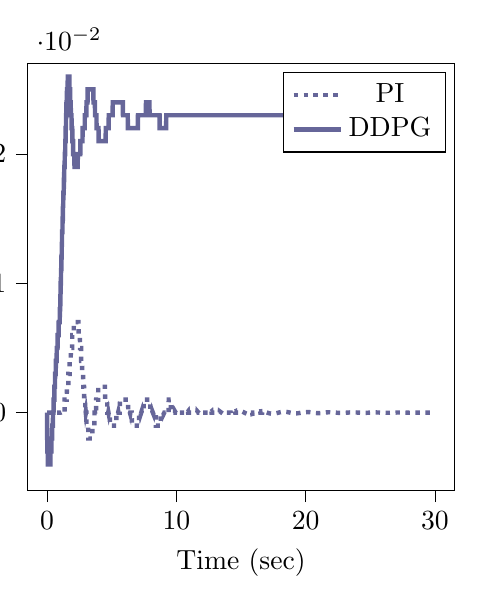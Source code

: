 % This file was created by tikzplotlib v0.9.1.
\begin{tikzpicture}[trim axis right,trim axis left]

\definecolor{color0}{rgb}{0.122,0.467,0.706}
\definecolor{color1}{rgb}{1,0.498,0.055}

\begin{axis}[
compat=newest,
tick align=outside,
tick pos=left,
x grid style={white!69.02!black},
xmin=-1.5, xmax=31.5,
xtick style={color=black},
y grid style={white!69.02!black},
ymin=-0.006, ymax=0.027,
ytick style={color=black},
%yticklabel style={
%        /pgf/number format/.cd,
%        	fixed,
%        	fixed zerofill,
%         	precision=3,
%        /tikz/.cd
%},
scaled y ticks=true,
scaled y ticks=base 10:2,
width=7cm,
height=7cm,
xlabel=Time (sec),
ylabel=Control Signal,
y label style={at={(-0.2,0.5)}}
]
\addplot [ultra thick, blue!20!gray, dotted]
table {%
0 0
0.01 0
0.02 0
0.03 0
0.04 0
0.05 0
0.06 0
0.07 0
0.08 0
0.09 0
0.1 0
0.11 0
0.12 0
0.13 0
0.14 0
0.15 0
0.16 0
0.17 0
0.18 0
0.19 0
0.2 0
0.21 0
0.22 0
0.23 0
0.24 0
0.25 0
0.26 0
0.27 0
0.28 0
0.29 0
0.3 0
0.31 0
0.32 0
0.33 0
0.34 0
0.35 0
0.36 0
0.37 0
0.38 0
0.39 0
0.4 0
0.41 0
0.42 0
0.43 0
0.44 0
0.45 0
0.46 0
0.47 0
0.48 0
0.49 0
0.5 0
0.51 0
0.52 0
0.53 0
0.54 0
0.55 0
0.56 0
0.57 0
0.58 0
0.59 0
0.6 0
0.61 0
0.62 0
0.63 0
0.64 0
0.65 0
0.66 0
0.67 0
0.68 0
0.69 0
0.7 0
0.71 0
0.72 0
0.73 0
0.74 0
0.75 0
0.76 0
0.77 0
0.78 0
0.79 0
0.8 0
0.81 0
0.82 0
0.83 0
0.84 0
0.85 0
0.86 0
0.87 0
0.88 0
0.89 0
0.9 0
0.91 0
0.92 0
0.93 0
0.94 0
0.95 0
0.96 0
0.97 0
0.98 0
0.99 0
1 -4.393e-19
1.01 6.512e-09
1.02 6.882e-08
1.03 2.571e-07
1.04 6.431e-07
1.05 1.298e-06
1.06 2.292e-06
1.07 3.697e-06
1.08 5.584e-06
1.09 8.026e-06
1.1 1.109e-05
1.11 1.486e-05
1.12 1.939e-05
1.13 2.475e-05
1.14 3.103e-05
1.15 3.828e-05
1.16 4.657e-05
1.17 5.597e-05
1.18 6.655e-05
1.19 7.837e-05
1.2 9.149e-05
1.21 0.0
1.22 0.0
1.23 0.0
1.24 0.0
1.25 0.0
1.26 0.0
1.27 0.0
1.28 0.0
1.29 0.0
1.3 0.0
1.31 0.0
1.32 0.0
1.33 0.0
1.34 0.0
1.35 0.0
1.36 0.001
1.37 0.001
1.38 0.001
1.39 0.001
1.4 0.001
1.41 0.001
1.42 0.001
1.43 0.001
1.44 0.001
1.45 0.001
1.46 0.001
1.47 0.001
1.48 0.001
1.49 0.001
1.5 0.001
1.51 0.001
1.52 0.001
1.53 0.002
1.54 0.002
1.55 0.002
1.56 0.002
1.57 0.002
1.58 0.002
1.59 0.002
1.6 0.002
1.61 0.002
1.62 0.002
1.63 0.002
1.64 0.002
1.65 0.003
1.66 0.003
1.67 0.003
1.68 0.003
1.69 0.003
1.7 0.003
1.71 0.003
1.72 0.003
1.73 0.003
1.74 0.003
1.75 0.004
1.76 0.004
1.77 0.004
1.78 0.004
1.79 0.004
1.8 0.004
1.81 0.004
1.82 0.004
1.83 0.004
1.84 0.005
1.85 0.005
1.86 0.005
1.87 0.005
1.88 0.005
1.89 0.005
1.9 0.005
1.91 0.005
1.92 0.005
1.93 0.005
1.94 0.005
1.95 0.006
1.96 0.006
1.97 0.006
1.98 0.006
1.99 0.006
2 0.006
2.01 0.006
2.02 0.006
2.03 0.006
2.04 0.006
2.05 0.006
2.06 0.006
2.07 0.007
2.08 0.007
2.09 0.007
2.1 0.007
2.11 0.007
2.12 0.007
2.13 0.007
2.14 0.007
2.15 0.007
2.16 0.007
2.17 0.007
2.18 0.007
2.19 0.007
2.2 0.007
2.21 0.007
2.22 0.007
2.23 0.007
2.24 0.007
2.25 0.007
2.26 0.007
2.27 0.007
2.28 0.007
2.29 0.007
2.3 0.007
2.31 0.007
2.32 0.007
2.33 0.007
2.34 0.007
2.35 0.007
2.36 0.007
2.37 0.007
2.38 0.007
2.39 0.007
2.4 0.007
2.41 0.007
2.42 0.007
2.43 0.007
2.44 0.006
2.45 0.006
2.46 0.006
2.47 0.006
2.48 0.006
2.49 0.006
2.5 0.006
2.51 0.006
2.52 0.006
2.53 0.006
2.54 0.006
2.55 0.005
2.56 0.005
2.57 0.005
2.58 0.005
2.59 0.005
2.6 0.005
2.61 0.005
2.62 0.005
2.63 0.005
2.64 0.004
2.65 0.004
2.66 0.004
2.67 0.004
2.68 0.004
2.69 0.004
2.7 0.004
2.71 0.004
2.72 0.003
2.73 0.003
2.74 0.003
2.75 0.003
2.76 0.003
2.77 0.003
2.78 0.003
2.79 0.003
2.8 0.002
2.81 0.002
2.82 0.002
2.83 0.002
2.84 0.002
2.85 0.002
2.86 0.002
2.87 0.001
2.88 0.001
2.89 0.001
2.9 0.001
2.91 0.001
2.92 0.001
2.93 0.001
2.94 0.001
2.95 0.001
2.96 0.0
2.97 0.0
2.98 0.0
2.99 5.928e-05
3.0 -4.742e-05
3.01 -0.0
3.02 -0.0
3.03 -0.0
3.04 -0.0
3.05 -0.001
3.06 -0.001
3.07 -0.001
3.08 -0.001
3.09 -0.001
3.1 -0.001
3.11 -0.001
3.12 -0.001
3.13 -0.001
3.14 -0.001
3.15 -0.001
3.16 -0.001
3.17 -0.001
3.18 -0.001
3.19 -0.002
3.2 -0.002
3.21 -0.002
3.22 -0.002
3.23 -0.002
3.24 -0.002
3.25 -0.002
3.26 -0.002
3.27 -0.002
3.28 -0.002
3.29 -0.002
3.3 -0.002
3.31 -0.002
3.32 -0.002
3.33 -0.002
3.34 -0.002
3.35 -0.002
3.36 -0.002
3.37 -0.002
3.38 -0.002
3.39 -0.002
3.4 -0.002
3.41 -0.002
3.42 -0.002
3.43 -0.002
3.44 -0.002
3.45 -0.002
3.46 -0.002
3.47 -0.002
3.48 -0.002
3.49 -0.002
3.5 -0.002
3.51 -0.001
3.52 -0.001
3.53 -0.001
3.54 -0.001
3.55 -0.001
3.56 -0.001
3.57 -0.001
3.58 -0.001
3.59 -0.001
3.6 -0.001
3.61 -0.001
3.62 -0.001
3.63 -0.001
3.64 -0.001
3.65 -0.001
3.66 -0.001
3.67 -0.0
3.68 -0.0
3.69 -0.0
3.7 -0.0
3.71 -0.0
3.72 -9.144e-05
3.73 -1.668e-05
3.74 5.82e-05
3.75 0.0
3.76 0.0
3.77 0.0
3.78 0.0
3.79 0.0
3.8 0.001
3.81 0.001
3.82 0.001
3.83 0.001
3.84 0.001
3.85 0.001
3.86 0.001
3.87 0.001
3.88 0.001
3.89 0.001
3.9 0.001
3.91 0.001
3.92 0.001
3.93 0.001
3.94 0.001
3.95 0.001
3.96 0.002
3.97 0.002
3.98 0.002
3.99 0.002
4.0 0.002
4.01 0.002
4.02 0.002
4.03 0.002
4.04 0.002
4.05 0.002
4.06 0.002
4.07 0.002
4.08 0.002
4.09 0.002
4.1 0.002
4.11 0.002
4.12 0.002
4.13 0.002
4.14 0.002
4.15 0.002
4.16 0.002
4.17 0.002
4.18 0.002
4.19 0.002
4.2 0.002
4.21 0.002
4.22 0.002
4.23 0.002
4.24 0.002
4.25 0.002
4.26 0.002
4.27 0.002
4.28 0.002
4.29 0.002
4.3 0.002
4.31 0.002
4.32 0.002
4.33 0.002
4.34 0.002
4.35 0.002
4.36 0.002
4.37 0.002
4.38 0.002
4.39 0.002
4.4 0.002
4.41 0.002
4.42 0.002
4.43 0.002
4.44 0.002
4.45 0.002
4.46 0.002
4.47 0.002
4.48 0.002
4.49 0.001
4.5 0.001
4.51 0.001
4.52 0.001
4.53 0.001
4.54 0.001
4.55 0.001
4.56 0.001
4.57 0.001
4.58 0.001
4.59 0.001
4.6 0.001
4.61 0.001
4.62 0.001
4.63 0.001
4.64 0.001
4.65 0.001
4.66 0.0
4.67 0.0
4.68 0.0
4.69 0.0
4.7 0.0
4.71 0.0
4.72 0.0
4.73 0.0
4.74 5.021e-05
4.75 -3.149e-06
4.76 -5.569e-05
4.77 -0.0
4.78 -0.0
4.79 -0.0
4.8 -0.0
4.81 -0.0
4.82 -0.0
4.83 -0.0
4.84 -0.0
4.85 -0.0
4.86 -0.001
4.87 -0.001
4.88 -0.001
4.89 -0.001
4.9 -0.001
4.91 -0.001
4.92 -0.001
4.93 -0.001
4.94 -0.001
4.95 -0.001
4.96 -0.001
4.97 -0.001
4.98 -0.001
4.99 -0.001
5.0 -0.001
5.01 -0.001
5.02 -0.001
5.03 -0.001
5.04 -0.001
5.05 -0.001
5.06 -0.001
5.07 -0.001
5.08 -0.001
5.09 -0.001
5.1 -0.001
5.11 -0.001
5.12 -0.001
5.13 -0.001
5.14 -0.001
5.15 -0.001
5.16 -0.001
5.17 -0.001
5.18 -0.001
5.19 -0.001
5.2 -0.001
5.21 -0.001
5.22 -0.001
5.23 -0.001
5.24 -0.001
5.25 -0.001
5.26 -0.001
5.27 -0.001
5.28 -0.001
5.29 -0.001
5.3 -0.001
5.31 -0.001
5.32 -0.001
5.33 -0.001
5.34 -0.001
5.35 -0.001
5.36 -0.001
5.37 -0.0
5.38 -0.0
5.39 -0.0
5.4 -0.0
5.41 -0.0
5.42 -0.0
5.43 -0.0
5.44 -0.0
5.45 -0.0
5.46 -0.0
5.47 -0.0
5.48 -6.276e-05
5.49 -2.182e-05
5.5 1.92e-05
5.51 6.023e-05
5.52 0.0
5.53 0.0
5.54 0.0
5.55 0.0
5.56 0.0
5.57 0.0
5.58 0.0
5.59 0.0
5.6 0.0
5.61 0.0
5.62 0.0
5.63 0.001
5.64 0.001
5.65 0.001
5.66 0.001
5.67 0.001
5.68 0.001
5.69 0.001
5.7 0.001
5.71 0.001
5.72 0.001
5.73 0.001
5.74 0.001
5.75 0.001
5.76 0.001
5.77 0.001
5.78 0.001
5.79 0.001
5.8 0.001
5.81 0.001
5.82 0.001
5.83 0.001
5.84 0.001
5.85 0.001
5.86 0.001
5.87 0.001
5.88 0.001
5.89 0.001
5.9 0.001
5.91 0.001
5.92 0.001
5.93 0.001
5.94 0.001
5.95 0.001
5.96 0.001
5.97 0.001
5.98 0.001
5.99 0.001
6.0 0.001
6.01 0.001
6.02 0.001
6.03 0.001
6.04 0.001
6.05 0.001
6.06 0.001
6.07 0.001
6.08 0.001
6.09 0.001
6.1 0.001
6.11 0.001
6.12 0.001
6.13 0.001
6.14 0.001
6.15 0.001
6.16 0.001
6.17 0.001
6.18 0.001
6.19 0.001
6.2 0.001
6.21 0.001
6.22 0.001
6.23 0.001
6.24 0.001
6.25 0.001
6.26 0.001
6.27 0.001
6.28 0.0
6.29 0.0
6.3 0.0
6.31 0.0
6.32 0.0
6.33 0.0
6.34 0.0
6.35 0.0
6.36 0.0
6.37 0.0
6.38 0.0
6.39 6.609e-05
6.4 2.913e-05
6.41 -7.693e-06
6.42 -4.433e-05
6.43 -8.074e-05
6.44 -0.0
6.45 -0.0
6.46 -0.0
6.47 -0.0
6.48 -0.0
6.49 -0.0
6.5 -0.0
6.51 -0.0
6.52 -0.0
6.53 -0.0
6.54 -0.0
6.55 -0.0
6.56 -0.001
6.57 -0.001
6.58 -0.001
6.59 -0.001
6.6 -0.001
6.61 -0.001
6.62 -0.001
6.63 -0.001
6.64 -0.001
6.65 -0.001
6.66 -0.001
6.67 -0.001
6.68 -0.001
6.69 -0.001
6.7 -0.001
6.71 -0.001
6.72 -0.001
6.73 -0.001
6.74 -0.001
6.75 -0.001
6.76 -0.001
6.77 -0.001
6.78 -0.001
6.79 -0.001
6.8 -0.001
6.81 -0.001
6.82 -0.001
6.83 -0.001
6.84 -0.001
6.85 -0.001
6.86 -0.001
6.87 -0.001
6.88 -0.001
6.89 -0.001
6.9 -0.001
6.91 -0.001
6.92 -0.001
6.93 -0.001
6.94 -0.001
6.95 -0.001
6.96 -0.001
6.97 -0.001
6.98 -0.001
6.99 -0.001
7.0 -0.001
7.01 -0.001
7.02 -0.001
7.03 -0.001
7.04 -0.001
7.05 -0.001
7.06 -0.001
7.07 -0.001
7.08 -0.001
7.09 -0.001
7.1 -0.001
7.11 -0.001
7.12 -0.0
7.13 -0.0
7.14 -0.0
7.15 -0.0
7.16 -0.0
7.17 -0.0
7.18 -0.0
7.19 -0.0
7.2 -0.0
7.21 -0.0
7.22 -0.0
7.23 -0.0
7.24 -0.0
7.25 -9.858e-05
7.26 -6.763e-05
7.27 -3.67e-05
7.28 -5.82e-06
7.29 2.496e-05
7.3 5.561e-05
7.31 8.609e-05
7.32 0.0
7.33 0.0
7.34 0.0
7.35 0.0
7.36 0.0
7.37 0.0
7.38 0.0
7.39 0.0
7.4 0.0
7.41 0.0
7.42 0.0
7.43 0.0
7.44 0.0
7.45 0.0
7.46 0.0
7.47 0.001
7.48 0.001
7.49 0.001
7.5 0.001
7.51 0.001
7.52 0.001
7.53 0.001
7.54 0.001
7.55 0.001
7.56 0.001
7.57 0.001
7.58 0.001
7.59 0.001
7.6 0.001
7.61 0.001
7.62 0.001
7.63 0.001
7.64 0.001
7.65 0.001
7.66 0.001
7.67 0.001
7.68 0.001
7.69 0.001
7.7 0.001
7.71 0.001
7.72 0.001
7.73 0.001
7.74 0.001
7.75 0.001
7.76 0.001
7.77 0.001
7.78 0.001
7.79 0.001
7.8 0.001
7.81 0.001
7.82 0.001
7.83 0.001
7.84 0.001
7.85 0.001
7.86 0.001
7.87 0.001
7.88 0.001
7.89 0.001
7.9 0.001
7.91 0.001
7.92 0.001
7.93 0.001
7.94 0.001
7.95 0.001
7.96 0.001
7.97 0.001
7.98 0.001
7.99 0.0
8.0 0.0
8.01 0.0
8.02 0.0
8.03 0.0
8.04 0.0
8.05 0.0
8.06 0.0
8.07 0.0
8.08 0.0
8.09 0.0
8.1 0.0
8.11 0.0
8.12 0.0
8.13 0.0
8.14 0.0
8.15 8.714e-05
8.16 6.144e-05
8.17 3.579e-05
8.18 1.023e-05
8.19 -1.522e-05
8.2 -4.051e-05
8.21 -6.563e-05
8.22 -9.054e-05
8.23 -0.0
8.24 -0.0
8.25 -0.0
8.26 -0.0
8.27 -0.0
8.28 -0.0
8.29 -0.0
8.3 -0.0
8.31 -0.0
8.32 -0.0
8.33 -0.0
8.34 -0.0
8.35 -0.0
8.36 -0.0
8.37 -0.0
8.38 -0.0
8.39 -0.0
8.4 -0.0
8.41 -0.0
8.42 -0.001
8.43 -0.001
8.44 -0.001
8.45 -0.001
8.46 -0.001
8.47 -0.001
8.48 -0.001
8.49 -0.001
8.5 -0.001
8.51 -0.001
8.52 -0.001
8.53 -0.001
8.54 -0.001
8.55 -0.001
8.56 -0.001
8.57 -0.001
8.58 -0.001
8.59 -0.001
8.6 -0.001
8.61 -0.001
8.62 -0.001
8.63 -0.001
8.64 -0.001
8.65 -0.001
8.66 -0.001
8.67 -0.001
8.68 -0.001
8.69 -0.001
8.7 -0.001
8.71 -0.001
8.72 -0.001
8.73 -0.001
8.74 -0.001
8.75 -0.001
8.76 -0.001
8.77 -0.001
8.78 -0.001
8.79 -0.001
8.8 -0.001
8.81 -0.0
8.82 -0.0
8.83 -0.0
8.84 -0.0
8.85 -0.0
8.86 -0.0
8.87 -0.0
8.88 -0.0
8.89 -0.0
8.9 -0.0
8.91 -0.0
8.92 -0.0
8.93 -0.0
8.94 -0.0
8.95 -0.0
8.96 -0.0
8.97 -0.0
8.98 -0.0
8.99 -0.0
9.0 -0.0
9.01 -0.0
9.02 -9.872e-05
9.03 -7.799e-05
9.04 -5.726e-05
9.05 -3.655e-05
9.06 -1.589e-05
9.07 4.693e-06
9.08 2.517e-05
9.09 4.552e-05
9.1 6.572e-05
9.11 8.574e-05
9.12 0.0
9.13 0.0
9.14 0.0
9.15 0.0
9.16 0.0
9.17 0.0
9.18 0.0
9.19 0.0
9.2 0.0
9.21 0.0
9.22 0.0
9.23 0.0
9.24 0.0
9.25 0.0
9.26 0.0
9.27 0.0
9.28 0.0
9.29 0.0
9.3 0.0
9.31 0.0
9.32 0.0
9.33 0.0
9.34 0.0
9.35 0.0
9.36 0.0
9.37 0.0
9.38 0.0
9.39 0.0
9.4 0.0
9.41 0.001
9.42 0.001
9.43 0.001
9.44 0.001
9.45 0.001
9.46 0.001
9.47 0.001
9.48 0.001
9.49 0.001
9.5 0.001
9.51 0.001
9.52 0.001
9.53 0.001
9.54 0.001
9.55 0.001
9.56 0.001
9.57 0.001
9.58 0.0
9.59 0.0
9.6 0.0
9.61 0.0
9.62 0.0
9.63 0.0
9.64 0.0
9.65 0.0
9.66 0.0
9.67 0.0
9.68 0.0
9.69 0.0
9.7 0.0
9.71 0.0
9.72 0.0
9.73 0.0
9.74 0.0
9.75 0.0
9.76 0.0
9.77 0.0
9.78 0.0
9.79 0.0
9.8 0.0
9.81 0.0
9.82 0.0
9.83 0.0
9.84 0.0
9.85 0.0
9.86 0.0
9.87 0.0
9.88 0.0
9.89 0.0
9.9 8.681e-05
9.91 6.995e-05
9.92 5.309e-05
9.93 3.624e-05
9.94 1.942e-05
9.95 2.652e-06
9.96 -1.404e-05
9.97 -3.064e-05
9.98 -4.712e-05
9.99 -6.346e-05
10.0 -7.965e-05
10.01 -9.566e-05
10.02 -0.0
10.03 -0.0
10.04 -0.0
10.05 -0.0
10.06 -0.0
10.07 -0.0
10.08 -0.0
10.09 -0.0
10.1 -0.0
10.11 -0.0
10.12 -0.0
10.13 -0.0
10.14 -0.0
10.15 -0.0
10.16 -0.0
10.17 -0.0
10.18 -0.0
10.19 -0.0
10.2 -0.0
10.21 -0.0
10.22 -0.0
10.23 -0.0
10.24 -0.0
10.25 -0.0
10.26 -0.0
10.27 -0.0
10.28 -0.0
10.29 -0.0
10.3 -0.0
10.31 -0.0
10.32 -0.0
10.33 -0.0
10.34 -0.0
10.35 -0.0
10.36 -0.0
10.37 -0.0
10.38 -0.0
10.39 -0.0
10.4 -0.0
10.41 -0.0
10.42 -0.0
10.43 -0.0
10.44 -0.0
10.45 -0.0
10.46 -0.0
10.47 -0.0
10.48 -0.0
10.49 -0.0
10.5 -0.0
10.51 -0.0
10.52 -0.0
10.53 -0.0
10.54 -0.0
10.55 -0.0
10.56 -0.0
10.57 -0.0
10.58 -0.0
10.59 -0.0
10.6 -0.0
10.61 -0.0
10.62 -0.0
10.63 -0.0
10.64 -0.0
10.65 -0.0
10.66 -0.0
10.67 -0.0
10.68 -0.0
10.69 -0.0
10.7 -0.0
10.71 -0.0
10.72 -0.0
10.73 -0.0
10.74 -0.0
10.75 -0.0
10.76 -0.0
10.77 -8.775e-05
10.78 -7.403e-05
10.79 -6.027e-05
10.8 -4.65e-05
10.81 -3.273e-05
10.82 -1.898e-05
10.83 -5.27e-06
10.84 8.389e-06
10.85 2.198e-05
10.86 3.547e-05
10.87 4.887e-05
10.88 6.214e-05
10.89 7.527e-05
10.9 8.825e-05
10.91 0.0
10.92 0.0
10.93 0.0
10.94 0.0
10.95 0.0
10.96 0.0
10.97 0.0
10.98 0.0
10.99 0.0
11.0 0.0
11.01 0.0
11.02 0.0
11.03 0.0
11.04 0.0
11.05 0.0
11.06 0.0
11.07 0.0
11.08 0.0
11.09 0.0
11.1 0.0
11.11 0.0
11.12 0.0
11.13 0.0
11.14 0.0
11.15 0.0
11.16 0.0
11.17 0.0
11.18 0.0
11.19 0.0
11.2 0.0
11.21 0.0
11.22 0.0
11.23 0.0
11.24 0.0
11.25 0.0
11.26 0.0
11.27 0.0
11.28 0.0
11.29 0.0
11.3 0.0
11.31 0.0
11.32 0.0
11.33 0.0
11.34 0.0
11.35 0.0
11.36 0.0
11.37 0.0
11.38 0.0
11.39 0.0
11.4 0.0
11.41 0.0
11.42 0.0
11.43 0.0
11.44 0.0
11.45 0.0
11.46 0.0
11.47 0.0
11.48 0.0
11.49 0.0
11.5 0.0
11.51 0.0
11.52 0.0
11.53 0.0
11.54 0.0
11.55 0.0
11.56 0.0
11.57 0.0
11.58 0.0
11.59 0.0
11.6 0.0
11.61 0.0
11.62 0.0
11.63 9.914e-05
11.64 8.801e-05
11.65 7.683e-05
11.66 6.559e-05
11.67 5.433e-05
11.68 4.305e-05
11.69 3.176e-05
11.7 2.048e-05
11.71 9.231e-06
11.72 -1.981e-06
11.73 -1.314e-05
11.74 -2.423e-05
11.75 -3.524e-05
11.76 -4.616e-05
11.77 -5.697e-05
11.78 -6.766e-05
11.79 -7.822e-05
11.8 -8.863e-05
11.81 -9.888e-05
11.82 -0.0
11.83 -0.0
11.84 -0.0
11.85 -0.0
11.86 -0.0
11.87 -0.0
11.88 -0.0
11.89 -0.0
11.9 -0.0
11.91 -0.0
11.92 -0.0
11.93 -0.0
11.94 -0.0
11.95 -0.0
11.96 -0.0
11.97 -0.0
11.98 -0.0
11.99 -0.0
12.0 -0.0
12.01 -0.0
12.02 -0.0
12.03 -0.0
12.04 -0.0
12.05 -0.0
12.06 -0.0
12.07 -0.0
12.08 -0.0
12.09 -0.0
12.1 -0.0
12.11 -0.0
12.12 -0.0
12.13 -0.0
12.14 -0.0
12.15 -0.0
12.16 -0.0
12.17 -0.0
12.18 -0.0
12.19 -0.0
12.2 -0.0
12.21 -0.0
12.22 -0.0
12.23 -0.0
12.24 -0.0
12.25 -0.0
12.26 -0.0
12.27 -0.0
12.28 -0.0
12.29 -0.0
12.3 -0.0
12.31 -0.0
12.32 -0.0
12.33 -0.0
12.34 -0.0
12.35 -0.0
12.36 -0.0
12.37 -0.0
12.38 -0.0
12.39 -0.0
12.4 -0.0
12.41 -0.0
12.42 -0.0
12.43 -0.0
12.44 -0.0
12.45 -0.0
12.46 -0.0
12.47 -0.0
12.48 -0.0
12.49 -0.0
12.5 -9.464e-05
12.51 -8.563e-05
12.52 -7.655e-05
12.53 -6.742e-05
12.54 -5.824e-05
12.55 -4.904e-05
12.56 -3.981e-05
12.57 -3.057e-05
12.58 -2.134e-05
12.59 -1.212e-05
12.6 -2.932e-06
12.61 6.221e-06
12.62 1.532e-05
12.63 2.437e-05
12.64 3.334e-05
12.65 4.223e-05
12.66 5.102e-05
12.67 5.971e-05
12.68 6.828e-05
12.69 7.673e-05
12.7 8.505e-05
12.71 9.322e-05
12.72 0.0
12.73 0.0
12.74 0.0
12.75 0.0
12.76 0.0
12.77 0.0
12.78 0.0
12.79 0.0
12.8 0.0
12.81 0.0
12.82 0.0
12.83 0.0
12.84 0.0
12.85 0.0
12.86 0.0
12.87 0.0
12.88 0.0
12.89 0.0
12.9 0.0
12.91 0.0
12.92 0.0
12.93 0.0
12.94 0.0
12.95 0.0
12.96 0.0
12.97 0.0
12.98 0.0
12.99 0.0
13.0 0.0
13.01 0.0
13.02 0.0
13.03 0.0
13.04 0.0
13.05 0.0
13.06 0.0
13.07 0.0
13.08 0.0
13.09 0.0
13.1 0.0
13.11 0.0
13.12 0.0
13.13 0.0
13.14 0.0
13.15 0.0
13.16 0.0
13.17 0.0
13.18 0.0
13.19 0.0
13.2 0.0
13.21 0.0
13.22 0.0
13.23 0.0
13.24 0.0
13.25 0.0
13.26 0.0
13.27 0.0
13.28 0.0
13.29 0.0
13.3 0.0
13.31 0.0
13.32 0.0
13.33 0.0
13.34 0.0
13.35 0.0
13.36 9.539e-05
13.37 8.821e-05
13.38 8.095e-05
13.39 7.362e-05
13.4 6.622e-05
13.41 5.878e-05
13.42 5.13e-05
13.43 4.379e-05
13.44 3.626e-05
13.45 2.872e-05
13.46 2.117e-05
13.47 1.363e-05
13.48 6.113e-06
13.49 -1.38e-06
13.5 -8.837e-06
13.51 -1.625e-05
13.52 -2.361e-05
13.53 -3.09e-05
13.54 -3.812e-05
13.55 -4.526e-05
13.56 -5.231e-05
13.57 -5.927e-05
13.58 -6.611e-05
13.59 -7.284e-05
13.6 -7.945e-05
13.61 -8.593e-05
13.62 -9.227e-05
13.63 -9.846e-05
13.64 -0.0
13.65 -0.0
13.66 -0.0
13.67 -0.0
13.68 -0.0
13.69 -0.0
13.7 -0.0
13.71 -0.0
13.72 -0.0
13.73 -0.0
13.74 -0.0
13.75 -0.0
13.76 -0.0
13.77 -0.0
13.78 -0.0
13.79 -0.0
13.8 -0.0
13.81 -0.0
13.82 -0.0
13.83 -0.0
13.84 -0.0
13.85 -0.0
13.86 -0.0
13.87 -0.0
13.88 -0.0
13.89 -0.0
13.9 -0.0
13.91 -0.0
13.92 -0.0
13.93 -0.0
13.94 -0.0
13.95 -0.0
13.96 -0.0
13.97 -0.0
13.98 -0.0
13.99 -0.0
14.0 -0.0
14.01 -0.0
14.02 -0.0
14.03 -0.0
14.04 -0.0
14.05 -0.0
14.06 -0.0
14.07 -0.0
14.08 -0.0
14.09 -0.0
14.1 -0.0
14.11 -0.0
14.12 -0.0
14.13 -0.0
14.14 -0.0
14.15 -0.0
14.16 -0.0
14.17 -0.0
14.18 -0.0
14.19 -0.0
14.2 -0.0
14.21 -9.759e-05
14.22 -9.201e-05
14.23 -8.633e-05
14.24 -8.058e-05
14.25 -7.474e-05
14.26 -6.885e-05
14.27 -6.289e-05
14.28 -5.687e-05
14.29 -5.082e-05
14.3 -4.472e-05
14.31 -3.86e-05
14.32 -3.246e-05
14.33 -2.631e-05
14.34 -2.015e-05
14.35 -1.399e-05
14.36 -7.843e-06
14.37 -1.714e-06
14.38 4.388e-06
14.39 1.046e-05
14.4 1.649e-05
14.41 2.246e-05
14.42 2.839e-05
14.43 3.425e-05
14.44 4.004e-05
14.45 4.575e-05
14.46 5.138e-05
14.47 5.692e-05
14.48 6.236e-05
14.49 6.77e-05
14.5 7.293e-05
14.51 7.804e-05
14.52 8.303e-05
14.53 8.789e-05
14.54 9.262e-05
14.55 9.721e-05
14.56 0.0
14.57 0.0
14.58 0.0
14.59 0.0
14.6 0.0
14.61 0.0
14.62 0.0
14.63 0.0
14.64 0.0
14.65 0.0
14.66 0.0
14.67 0.0
14.68 0.0
14.69 0.0
14.7 0.0
14.71 0.0
14.72 0.0
14.73 0.0
14.74 0.0
14.75 0.0
14.76 0.0
14.77 0.0
14.78 0.0
14.79 0.0
14.8 0.0
14.81 0.0
14.82 0.0
14.83 0.0
14.84 0.0
14.85 0.0
14.86 0.0
14.87 0.0
14.88 0.0
14.89 0.0
14.9 0.0
14.91 0.0
14.92 0.0
14.93 0.0
14.94 0.0
14.95 0.0
14.96 0.0
14.97 0.0
14.98 0.0
14.99 0.0
15.0 0.0
15.01 0.0
15.02 0.0
15.03 0.0
15.04 0.0
15.05 9.891e-05
15.06 9.475e-05
15.07 9.05e-05
15.08 8.615e-05
15.09 8.171e-05
15.1 7.719e-05
15.11 7.259e-05
15.12 6.792e-05
15.13 6.319e-05
15.14 5.84e-05
15.15 5.355e-05
15.16 4.866e-05
15.17 4.374e-05
15.18 3.878e-05
15.19 3.379e-05
15.2 2.878e-05
15.21 2.376e-05
15.22 1.874e-05
15.23 1.371e-05
15.24 8.686e-06
15.25 3.675e-06
15.26 -1.316e-06
15.27 -6.284e-06
15.28 -1.122e-05
15.29 -1.612e-05
15.3 -2.098e-05
15.31 -2.578e-05
15.32 -3.054e-05
15.33 -3.523e-05
15.34 -3.986e-05
15.35 -4.441e-05
15.36 -4.889e-05
15.37 -5.329e-05
15.38 -5.76e-05
15.39 -6.181e-05
15.4 -6.593e-05
15.41 -6.995e-05
15.42 -7.386e-05
15.43 -7.766e-05
15.44 -8.134e-05
15.45 -8.491e-05
15.46 -8.835e-05
15.47 -9.166e-05
15.48 -9.484e-05
15.49 -9.789e-05
15.5 -0.0
15.51 -0.0
15.52 -0.0
15.53 -0.0
15.54 -0.0
15.55 -0.0
15.56 -0.0
15.57 -0.0
15.58 -0.0
15.59 -0.0
15.6 -0.0
15.61 -0.0
15.62 -0.0
15.63 -0.0
15.64 -0.0
15.65 -0.0
15.66 -0.0
15.67 -0.0
15.68 -0.0
15.69 -0.0
15.7 -0.0
15.71 -0.0
15.72 -0.0
15.73 -0.0
15.74 -0.0
15.75 -0.0
15.76 -0.0
15.77 -0.0
15.78 -0.0
15.79 -0.0
15.8 -0.0
15.81 -0.0
15.82 -0.0
15.83 -0.0
15.84 -0.0
15.85 -0.0
15.86 -0.0
15.87 -0.0
15.88 -9.759e-05
15.89 -9.473e-05
15.9 -9.176e-05
15.91 -8.869e-05
15.92 -8.552e-05
15.93 -8.226e-05
15.94 -7.891e-05
15.95 -7.547e-05
15.96 -7.196e-05
15.97 -6.837e-05
15.98 -6.471e-05
15.99 -6.098e-05
16.0 -5.72e-05
16.01 -5.336e-05
16.02 -4.947e-05
16.03 -4.553e-05
16.04 -4.156e-05
16.05 -3.755e-05
16.06 -3.351e-05
16.07 -2.945e-05
16.08 -2.537e-05
16.09 -2.128e-05
16.1 -1.718e-05
16.11 -1.307e-05
16.12 -8.973e-06
16.13 -4.878e-06
16.14 -7.967e-07
16.15 3.267e-06
16.16 7.309e-06
16.17 1.132e-05
16.18 1.53e-05
16.19 1.925e-05
16.2 2.315e-05
16.21 2.7e-05
16.22 3.08e-05
16.23 3.455e-05
16.24 3.823e-05
16.25 4.185e-05
16.26 4.54e-05
16.27 4.888e-05
16.28 5.228e-05
16.29 5.56e-05
16.3 5.883e-05
16.31 6.197e-05
16.32 6.502e-05
16.33 6.797e-05
16.34 7.083e-05
16.35 7.358e-05
16.36 7.623e-05
16.37 7.876e-05
16.38 8.119e-05
16.39 8.35e-05
16.4 8.57e-05
16.41 8.778e-05
16.42 8.974e-05
16.43 9.157e-05
16.44 9.328e-05
16.45 9.487e-05
16.46 9.633e-05
16.47 9.766e-05
16.48 9.886e-05
16.49 9.993e-05
16.5 0.0
16.51 0.0
16.52 0.0
16.53 0.0
16.54 0.0
16.55 0.0
16.56 0.0
16.57 0.0
16.58 0.0
16.59 0.0
16.6 0.0
16.61 0.0
16.62 0.0
16.63 0.0
16.64 0.0
16.65 9.922e-05
16.66 9.81e-05
16.67 9.685e-05
16.68 9.549e-05
16.69 9.402e-05
16.7 9.243e-05
16.71 9.073e-05
16.72 8.893e-05
16.73 8.702e-05
16.74 8.501e-05
16.75 8.29e-05
16.76 8.07e-05
16.77 7.841e-05
16.78 7.603e-05
16.79 7.356e-05
16.8 7.101e-05
16.81 6.838e-05
16.82 6.568e-05
16.83 6.291e-05
16.84 6.007e-05
16.85 5.717e-05
16.86 5.421e-05
16.87 5.119e-05
16.88 4.813e-05
16.89 4.501e-05
16.9 4.186e-05
16.91 3.866e-05
16.92 3.543e-05
16.93 3.218e-05
16.94 2.889e-05
16.95 2.559e-05
16.96 2.227e-05
16.97 1.893e-05
16.98 1.559e-05
16.99 1.224e-05
17.0 8.889e-06
17.01 5.545e-06
17.02 2.21e-06
17.03 -1.114e-06
17.04 -4.42e-06
17.05 -7.706e-06
17.06 -1.097e-05
17.07 -1.42e-05
17.08 -1.74e-05
17.09 -2.056e-05
17.1 -2.368e-05
17.11 -2.676e-05
17.12 -2.979e-05
17.13 -3.277e-05
17.14 -3.569e-05
17.15 -3.856e-05
17.16 -4.136e-05
17.17 -4.41e-05
17.18 -4.677e-05
17.19 -4.937e-05
17.2 -5.189e-05
17.21 -5.434e-05
17.22 -5.67e-05
17.23 -5.899e-05
17.24 -6.119e-05
17.25 -6.33e-05
17.26 -6.532e-05
17.27 -6.725e-05
17.28 -6.909e-05
17.29 -7.083e-05
17.3 -7.247e-05
17.31 -7.402e-05
17.32 -7.546e-05
17.33 -7.68e-05
17.34 -7.804e-05
17.35 -7.917e-05
17.36 -8.02e-05
17.37 -8.113e-05
17.38 -8.194e-05
17.39 -8.265e-05
17.4 -8.325e-05
17.41 -8.375e-05
17.42 -8.413e-05
17.43 -8.441e-05
17.44 -8.458e-05
17.45 -8.464e-05
17.46 -8.459e-05
17.47 -8.444e-05
17.48 -8.418e-05
17.49 -8.382e-05
17.5 -8.335e-05
17.51 -8.278e-05
17.52 -8.211e-05
17.53 -8.134e-05
17.54 -8.047e-05
17.55 -7.95e-05
17.56 -7.843e-05
17.57 -7.727e-05
17.58 -7.602e-05
17.59 -7.468e-05
17.6 -7.324e-05
17.61 -7.173e-05
17.62 -7.013e-05
17.63 -6.845e-05
17.64 -6.669e-05
17.65 -6.485e-05
17.66 -6.294e-05
17.67 -6.096e-05
17.68 -5.891e-05
17.69 -5.68e-05
17.7 -5.462e-05
17.71 -5.239e-05
17.72 -5.01e-05
17.73 -4.775e-05
17.74 -4.536e-05
17.75 -4.292e-05
17.76 -4.044e-05
17.77 -3.792e-05
17.78 -3.536e-05
17.79 -3.277e-05
17.8 -3.015e-05
17.81 -2.75e-05
17.82 -2.483e-05
17.83 -2.214e-05
17.84 -1.944e-05
17.85 -1.673e-05
17.86 -1.4e-05
17.87 -1.127e-05
17.88 -8.54e-06
17.89 -5.811e-06
17.9 -3.086e-06
17.91 -3.708e-07
17.92 2.333e-06
17.93 5.021e-06
17.94 7.69e-06
17.95 1.034e-05
17.96 1.296e-05
17.97 1.555e-05
17.98 1.812e-05
17.99 2.064e-05
18 2.313e-05
18.01 2.558e-05
18.02 2.799e-05
18.03 3.035e-05
18.04 3.266e-05
18.05 3.491e-05
18.06 3.712e-05
18.07 3.926e-05
18.08 4.135e-05
18.09 4.338e-05
18.1 4.534e-05
18.11 4.723e-05
18.12 4.906e-05
18.13 5.081e-05
18.14 5.25e-05
18.15 5.411e-05
18.16 5.564e-05
18.17 5.71e-05
18.18 5.847e-05
18.19 5.977e-05
18.2 6.099e-05
18.21 6.212e-05
18.22 6.317e-05
18.23 6.413e-05
18.24 6.501e-05
18.25 6.581e-05
18.26 6.651e-05
18.27 6.713e-05
18.28 6.766e-05
18.29 6.811e-05
18.3 6.846e-05
18.31 6.873e-05
18.32 6.891e-05
18.33 6.9e-05
18.34 6.901e-05
18.35 6.892e-05
18.36 6.875e-05
18.37 6.85e-05
18.38 6.815e-05
18.39 6.773e-05
18.4 6.722e-05
18.41 6.663e-05
18.42 6.595e-05
18.43 6.52e-05
18.44 6.437e-05
18.45 6.346e-05
18.46 6.247e-05
18.47 6.141e-05
18.48 6.028e-05
18.49 5.908e-05
18.5 5.78e-05
18.51 5.646e-05
18.52 5.506e-05
18.53 5.359e-05
18.54 5.206e-05
18.55 5.047e-05
18.56 4.883e-05
18.57 4.713e-05
18.58 4.538e-05
18.59 4.358e-05
18.6 4.173e-05
18.61 3.984e-05
18.62 3.791e-05
18.63 3.594e-05
18.64 3.393e-05
18.65 3.189e-05
18.66 2.982e-05
18.67 2.772e-05
18.68 2.559e-05
18.69 2.345e-05
18.7 2.128e-05
18.71 1.909e-05
18.72 1.69e-05
18.73 1.469e-05
18.74 1.247e-05
18.75 1.024e-05
18.76 8.018e-06
18.77 5.792e-06
18.78 3.569e-06
18.79 1.351e-06
18.8 -8.576e-07
18.81 -3.055e-06
18.82 -5.239e-06
18.83 -7.406e-06
18.84 -9.553e-06
18.85 -1.168e-05
18.86 -1.378e-05
18.87 -1.585e-05
18.88 -1.79e-05
18.89 -1.991e-05
18.9 -2.189e-05
18.91 -2.383e-05
18.92 -2.573e-05
18.93 -2.759e-05
18.94 -2.941e-05
18.95 -3.118e-05
18.96 -3.29e-05
18.97 -3.458e-05
18.98 -3.62e-05
18.99 -3.777e-05
19.0 -3.929e-05
19.01 -4.075e-05
19.02 -4.215e-05
19.03 -4.349e-05
19.04 -4.477e-05
19.05 -4.598e-05
19.06 -4.714e-05
19.07 -4.822e-05
19.08 -4.925e-05
19.09 -5.02e-05
19.1 -5.109e-05
19.11 -5.191e-05
19.12 -5.266e-05
19.13 -5.334e-05
19.14 -5.395e-05
19.15 -5.448e-05
19.16 -5.495e-05
19.17 -5.535e-05
19.18 -5.567e-05
19.19 -5.592e-05
19.2 -5.61e-05
19.21 -5.621e-05
19.22 -5.625e-05
19.23 -5.621e-05
19.24 -5.611e-05
19.25 -5.593e-05
19.26 -5.569e-05
19.27 -5.537e-05
19.28 -5.499e-05
19.29 -5.454e-05
19.3 -5.402e-05
19.31 -5.344e-05
19.32 -5.279e-05
19.33 -5.208e-05
19.34 -5.13e-05
19.35 -5.047e-05
19.36 -4.957e-05
19.37 -4.862e-05
19.38 -4.761e-05
19.39 -4.654e-05
19.4 -4.542e-05
19.41 -4.425e-05
19.42 -4.302e-05
19.43 -4.175e-05
19.44 -4.043e-05
19.45 -3.907e-05
19.46 -3.766e-05
19.47 -3.621e-05
19.48 -3.473e-05
19.49 -3.32e-05
19.5 -3.164e-05
19.51 -3.005e-05
19.52 -2.843e-05
19.53 -2.678e-05
19.54 -2.51e-05
19.55 -2.34e-05
19.56 -2.168e-05
19.57 -1.994e-05
19.58 -1.818e-05
19.59 -1.641e-05
19.6 -1.462e-05
19.61 -1.282e-05
19.62 -1.102e-05
19.63 -9.209e-06
19.64 -7.395e-06
19.65 -5.581e-06
19.66 -3.768e-06
19.67 -1.959e-06
19.68 -1.556e-07
19.69 1.64e-06
19.7 3.425e-06
19.71 5.197e-06
19.72 6.954e-06
19.73 8.695e-06
19.74 1.042e-05
19.75 1.212e-05
19.76 1.379e-05
19.77 1.545e-05
19.78 1.707e-05
19.79 1.867e-05
19.8 2.023e-05
19.81 2.176e-05
19.82 2.326e-05
19.83 2.472e-05
19.84 2.615e-05
19.85 2.753e-05
19.86 2.887e-05
19.87 3.017e-05
19.88 3.143e-05
19.89 3.264e-05
19.9 3.38e-05
19.91 3.492e-05
19.92 3.598e-05
19.93 3.7e-05
19.94 3.796e-05
19.95 3.887e-05
19.96 3.973e-05
19.97 4.054e-05
19.98 4.129e-05
19.99 4.198e-05
20.0 4.262e-05
20.01 4.32e-05
20.02 4.372e-05
20.03 4.419e-05
20.04 4.459e-05
20.05 4.494e-05
20.06 4.524e-05
20.07 4.547e-05
20.08 4.564e-05
20.09 4.576e-05
20.1 4.582e-05
20.11 4.581e-05
20.12 4.576e-05
20.13 4.564e-05
20.14 4.547e-05
20.15 4.524e-05
20.16 4.495e-05
20.17 4.461e-05
20.18 4.421e-05
20.19 4.376e-05
20.2 4.326e-05
20.21 4.271e-05
20.22 4.21e-05
20.23 4.144e-05
20.24 4.073e-05
20.25 3.998e-05
20.26 3.918e-05
20.27 3.833e-05
20.28 3.744e-05
20.29 3.65e-05
20.3 3.553e-05
20.31 3.451e-05
20.32 3.345e-05
20.33 3.236e-05
20.34 3.123e-05
20.35 3.007e-05
20.36 2.887e-05
20.37 2.764e-05
20.38 2.639e-05
20.39 2.51e-05
20.4 2.379e-05
20.41 2.246e-05
20.42 2.11e-05
20.43 1.973e-05
20.44 1.833e-05
20.45 1.692e-05
20.46 1.549e-05
20.47 1.405e-05
20.48 1.26e-05
20.49 1.114e-05
20.5 9.677e-06
20.51 8.205e-06
20.52 6.729e-06
20.53 5.251e-06
20.54 3.774e-06
20.55 2.299e-06
20.56 8.275e-07
20.57 -6.38e-07
20.58 -2.096e-06
20.59 -3.544e-06
20.6 -4.982e-06
20.61 -6.406e-06
20.62 -7.816e-06
20.63 -9.209e-06
20.64 -1.058e-05
20.65 -1.194e-05
20.66 -1.327e-05
20.67 -1.458e-05
20.68 -1.587e-05
20.69 -1.713e-05
20.7 -1.837e-05
20.71 -1.957e-05
20.72 -2.074e-05
20.73 -2.189e-05
20.74 -2.3e-05
20.75 -2.407e-05
20.76 -2.511e-05
20.77 -2.611e-05
20.78 -2.708e-05
20.79 -2.801e-05
20.8 -2.889e-05
20.81 -2.974e-05
20.82 -3.054e-05
20.83 -3.131e-05
20.84 -3.203e-05
20.85 -3.27e-05
20.86 -3.333e-05
20.87 -3.392e-05
20.88 -3.446e-05
20.89 -3.496e-05
20.9 -3.541e-05
20.91 -3.581e-05
20.92 -3.616e-05
20.93 -3.647e-05
20.94 -3.673e-05
20.95 -3.694e-05
20.96 -3.71e-05
20.97 -3.722e-05
20.98 -3.729e-05
20.99 -3.731e-05
21.0 -3.729e-05
21.01 -3.722e-05
21.02 -3.71e-05
21.03 -3.693e-05
21.04 -3.672e-05
21.05 -3.646e-05
21.06 -3.616e-05
21.07 -3.582e-05
21.08 -3.543e-05
21.09 -3.499e-05
21.1 -3.452e-05
21.11 -3.4e-05
21.12 -3.345e-05
21.13 -3.285e-05
21.14 -3.222e-05
21.15 -3.154e-05
21.16 -3.084e-05
21.17 -3.009e-05
21.18 -2.931e-05
21.19 -2.85e-05
21.2 -2.765e-05
21.21 -2.678e-05
21.22 -2.587e-05
21.23 -2.494e-05
21.24 -2.397e-05
21.25 -2.299e-05
21.26 -2.198e-05
21.27 -2.094e-05
21.28 -1.988e-05
21.29 -1.881e-05
21.3 -1.771e-05
21.31 -1.66e-05
21.32 -1.547e-05
21.33 -1.433e-05
21.34 -1.317e-05
21.35 -1.201e-05
21.36 -1.083e-05
21.37 -9.644e-06
21.38 -8.452e-06
21.39 -7.256e-06
21.4 -6.055e-06
21.41 -4.853e-06
21.42 -3.65e-06
21.43 -2.448e-06
21.44 -1.248e-06
21.45 -5.293e-08
21.46 1.137e-06
21.47 2.32e-06
21.48 3.495e-06
21.49 4.659e-06
21.5 5.813e-06
21.51 6.954e-06
21.52 8.08e-06
21.53 9.191e-06
21.54 1.029e-05
21.55 1.136e-05
21.56 1.242e-05
21.57 1.346e-05
21.58 1.447e-05
21.59 1.546e-05
21.6 1.643e-05
21.61 1.737e-05
21.62 1.829e-05
21.63 1.918e-05
21.64 2.004e-05
21.65 2.087e-05
21.66 2.167e-05
21.67 2.244e-05
21.68 2.318e-05
21.69 2.388e-05
21.7 2.455e-05
21.71 2.519e-05
21.72 2.579e-05
21.73 2.636e-05
21.74 2.689e-05
21.75 2.739e-05
21.76 2.784e-05
21.77 2.826e-05
21.78 2.865e-05
21.79 2.899e-05
21.8 2.93e-05
21.81 2.957e-05
21.82 2.98e-05
21.83 2.999e-05
21.84 3.014e-05
21.85 3.025e-05
21.86 3.033e-05
21.87 3.037e-05
21.88 3.036e-05
21.89 3.032e-05
21.9 3.024e-05
21.91 3.013e-05
21.92 2.997e-05
21.93 2.978e-05
21.94 2.955e-05
21.95 2.929e-05
21.96 2.899e-05
21.97 2.865e-05
21.98 2.828e-05
21.99 2.788e-05
22.0 2.744e-05
22.01 2.697e-05
22.02 2.647e-05
22.03 2.594e-05
22.04 2.538e-05
22.05 2.478e-05
22.06 2.416e-05
22.07 2.351e-05
22.08 2.284e-05
22.09 2.214e-05
22.1 2.141e-05
22.11 2.066e-05
22.12 1.989e-05
22.13 1.91e-05
22.14 1.828e-05
22.15 1.745e-05
22.16 1.66e-05
22.17 1.573e-05
22.18 1.485e-05
22.19 1.395e-05
22.2 1.303e-05
22.21 1.211e-05
22.22 1.117e-05
22.23 1.023e-05
22.24 9.275e-06
22.25 8.314e-06
22.26 7.347e-06
22.27 6.375e-06
22.28 5.399e-06
22.29 4.422e-06
22.3 3.443e-06
22.31 2.464e-06
22.32 1.487e-06
22.33 5.126e-07
22.34 -4.579e-07
22.35 -1.423e-06
22.36 -2.383e-06
22.37 -3.334e-06
22.38 -4.277e-06
22.39 -5.211e-06
22.4 -6.133e-06
22.41 -7.043e-06
22.42 -7.94e-06
22.43 -8.823e-06
22.44 -9.691e-06
22.45 -1.054e-05
22.46 -1.138e-05
22.47 -1.219e-05
22.48 -1.299e-05
22.49 -1.377e-05
22.5 -1.452e-05
22.51 -1.525e-05
22.52 -1.597e-05
22.53 -1.665e-05
22.54 -1.732e-05
22.55 -1.795e-05
22.56 -1.857e-05
22.57 -1.915e-05
22.58 -1.971e-05
22.59 -2.025e-05
22.6 -2.075e-05
22.61 -2.122e-05
22.62 -2.167e-05
22.63 -2.209e-05
22.64 -2.247e-05
22.65 -2.283e-05
22.66 -2.316e-05
22.67 -2.345e-05
22.68 -2.372e-05
22.69 -2.395e-05
22.7 -2.415e-05
22.71 -2.432e-05
22.72 -2.446e-05
22.73 -2.457e-05
22.74 -2.465e-05
22.75 -2.469e-05
22.76 -2.47e-05
22.77 -2.469e-05
22.78 -2.464e-05
22.79 -2.456e-05
22.8 -2.445e-05
22.81 -2.431e-05
22.82 -2.413e-05
22.83 -2.393e-05
22.84 -2.37e-05
22.85 -2.344e-05
22.86 -2.316e-05
22.87 -2.284e-05
22.88 -2.25e-05
22.89 -2.213e-05
22.9 -2.173e-05
22.91 -2.131e-05
22.92 -2.087e-05
22.93 -2.04e-05
22.94 -1.99e-05
22.95 -1.938e-05
22.96 -1.885e-05
22.97 -1.829e-05
22.98 -1.77e-05
22.99 -1.71e-05
23.0 -1.649e-05
23.01 -1.585e-05
23.02 -1.519e-05
23.03 -1.452e-05
23.04 -1.384e-05
23.05 -1.314e-05
23.06 -1.243e-05
23.07 -1.17e-05
23.08 -1.096e-05
23.09 -1.022e-05
23.1 -9.459e-06
23.11 -8.693e-06
23.12 -7.921e-06
23.13 -7.142e-06
23.14 -6.358e-06
23.15 -5.569e-06
23.16 -4.777e-06
23.17 -3.982e-06
23.18 -3.187e-06
23.19 -2.391e-06
23.2 -1.595e-06
23.21 -8.016e-07
23.22 -1.067e-08
23.23 7.766e-07
23.24 1.559e-06
23.25 2.336e-06
23.26 3.107e-06
23.27 3.87e-06
23.28 4.624e-06
23.29 5.369e-06
23.3 6.104e-06
23.31 6.828e-06
23.32 7.539e-06
23.33 8.238e-06
23.34 8.923e-06
23.35 9.594e-06
23.36 1.025e-05
23.37 1.089e-05
23.38 1.151e-05
23.39 1.212e-05
23.4 1.27e-05
23.41 1.327e-05
23.42 1.382e-05
23.43 1.435e-05
23.44 1.486e-05
23.45 1.535e-05
23.46 1.581e-05
23.47 1.625e-05
23.48 1.668e-05
23.49 1.707e-05
23.5 1.745e-05
23.51 1.78e-05
23.52 1.812e-05
23.53 1.843e-05
23.54 1.87e-05
23.55 1.896e-05
23.56 1.918e-05
23.57 1.939e-05
23.58 1.956e-05
23.59 1.971e-05
23.6 1.984e-05
23.61 1.994e-05
23.62 2.001e-05
23.63 2.006e-05
23.64 2.008e-05
23.65 2.008e-05
23.66 2.005e-05
23.67 2.0e-05
23.68 1.992e-05
23.69 1.982e-05
23.7 1.969e-05
23.71 1.954e-05
23.72 1.937e-05
23.73 1.917e-05
23.74 1.894e-05
23.75 1.87e-05
23.76 1.843e-05
23.77 1.814e-05
23.78 1.783e-05
23.79 1.75e-05
23.8 1.714e-05
23.81 1.677e-05
23.82 1.638e-05
23.83 1.597e-05
23.84 1.554e-05
23.85 1.509e-05
23.86 1.463e-05
23.87 1.414e-05
23.88 1.365e-05
23.89 1.314e-05
23.9 1.261e-05
23.91 1.207e-05
23.92 1.152e-05
23.93 1.096e-05
23.94 1.038e-05
23.95 9.8e-06
23.96 9.205e-06
23.97 8.601e-06
23.98 7.99e-06
23.99 7.371e-06
24.0 6.746e-06
24.01 6.115e-06
24.02 5.48e-06
24.03 4.84e-06
24.04 4.198e-06
24.05 3.553e-06
24.06 2.906e-06
24.07 2.259e-06
24.08 1.612e-06
24.09 9.666e-07
24.1 3.225e-07
24.11 -3.189e-07
24.12 -9.57e-07
24.13 -1.591e-06
24.14 -2.22e-06
24.15 -2.843e-06
24.16 -3.459e-06
24.17 -4.069e-06
24.18 -4.67e-06
24.19 -5.263e-06
24.2 -5.846e-06
24.21 -6.419e-06
24.22 -6.981e-06
24.23 -7.532e-06
24.24 -8.071e-06
24.25 -8.597e-06
24.26 -9.11e-06
24.27 -9.609e-06
24.28 -1.009e-05
24.29 -1.056e-05
24.3 -1.102e-05
24.31 -1.145e-05
24.32 -1.188e-05
24.33 -1.228e-05
24.34 -1.267e-05
24.35 -1.304e-05
24.36 -1.339e-05
24.37 -1.372e-05
24.38 -1.403e-05
24.39 -1.433e-05
24.4 -1.46e-05
24.41 -1.486e-05
24.42 -1.509e-05
24.43 -1.531e-05
24.44 -1.55e-05
24.45 -1.568e-05
24.46 -1.583e-05
24.47 -1.596e-05
24.48 -1.607e-05
24.49 -1.616e-05
24.5 -1.624e-05
24.51 -1.628e-05
24.52 -1.631e-05
24.53 -1.632e-05
24.54 -1.631e-05
24.55 -1.628e-05
24.56 -1.622e-05
24.57 -1.615e-05
24.58 -1.605e-05
24.59 -1.594e-05
24.6 -1.581e-05
24.61 -1.565e-05
24.62 -1.548e-05
24.63 -1.529e-05
24.64 -1.508e-05
24.65 -1.486e-05
24.66 -1.461e-05
24.67 -1.435e-05
24.68 -1.407e-05
24.69 -1.378e-05
24.7 -1.347e-05
24.71 -1.314e-05
24.72 -1.28e-05
24.73 -1.244e-05
24.74 -1.207e-05
24.75 -1.169e-05
24.76 -1.129e-05
24.77 -1.088e-05
24.78 -1.046e-05
24.79 -1.003e-05
24.8 -9.583e-06
24.81 -9.13e-06
24.82 -8.667e-06
24.83 -8.196e-06
24.84 -7.717e-06
24.85 -7.23e-06
24.86 -6.736e-06
24.87 -6.236e-06
24.88 -5.731e-06
24.89 -5.22e-06
24.9 -4.706e-06
24.91 -4.188e-06
24.92 -3.667e-06
24.93 -3.144e-06
24.94 -2.619e-06
24.95 -2.094e-06
24.96 -1.568e-06
24.97 -1.043e-06
24.98 -5.189e-07
24.99 3.257e-09
25.0 5.23e-07
25.01 1.04e-06
25.02 1.553e-06
25.03 2.061e-06
25.04 2.565e-06
25.05 3.063e-06
25.06 3.554e-06
25.07 4.039e-06
25.08 4.517e-06
25.09 4.986e-06
25.1 5.447e-06
25.11 5.9e-06
25.12 6.342e-06
25.13 6.774e-06
25.14 7.196e-06
25.15 7.607e-06
25.16 8.006e-06
25.17 8.393e-06
25.18 8.768e-06
25.19 9.13e-06
25.2 9.479e-06
25.21 9.814e-06
25.22 1.014e-05
25.23 1.044e-05
25.24 1.073e-05
25.25 1.101e-05
25.26 1.127e-05
25.27 1.152e-05
25.28 1.175e-05
25.29 1.197e-05
25.3 1.217e-05
25.31 1.235e-05
25.32 1.251e-05
25.33 1.266e-05
25.34 1.28e-05
25.35 1.291e-05
25.36 1.301e-05
25.37 1.309e-05
25.38 1.316e-05
25.39 1.321e-05
25.4 1.324e-05
25.41 1.325e-05
25.42 1.325e-05
25.43 1.323e-05
25.44 1.32e-05
25.45 1.315e-05
25.46 1.308e-05
25.47 1.299e-05
25.48 1.289e-05
25.49 1.278e-05
25.5 1.264e-05
25.51 1.25e-05
25.52 1.233e-05
25.53 1.216e-05
25.54 1.197e-05
25.55 1.176e-05
25.56 1.154e-05
25.57 1.131e-05
25.58 1.106e-05
25.59 1.08e-05
25.6 1.053e-05
25.61 1.025e-05
25.62 9.951e-06
25.63 9.644e-06
25.64 9.327e-06
25.65 8.999e-06
25.66 8.662e-06
25.67 8.315e-06
25.68 7.96e-06
25.69 7.596e-06
25.7 7.224e-06
25.71 6.845e-06
25.72 6.459e-06
25.73 6.066e-06
25.74 5.668e-06
25.75 5.264e-06
25.76 4.856e-06
25.77 4.444e-06
25.78 4.028e-06
25.79 3.608e-06
25.8 3.186e-06
25.81 2.763e-06
25.82 2.337e-06
25.83 1.911e-06
25.84 1.484e-06
25.85 1.057e-06
25.86 6.315e-07
25.87 2.068e-07
25.88 -2.162e-07
25.89 -6.37e-07
25.9 -1.055e-06
25.91 -1.47e-06
25.92 -1.88e-06
25.93 -2.287e-06
25.94 -2.689e-06
25.95 -3.085e-06
25.96 -3.476e-06
25.97 -3.86e-06
25.98 -4.238e-06
25.99 -4.609e-06
26.0 -4.972e-06
26.01 -5.327e-06
26.02 -5.674e-06
26.03 -6.011e-06
26.04 -6.34e-06
26.05 -6.659e-06
26.06 -6.969e-06
26.07 -7.268e-06
26.08 -7.556e-06
26.09 -7.833e-06
26.1 -8.1e-06
26.11 -8.355e-06
26.12 -8.598e-06
26.13 -8.829e-06
26.14 -9.048e-06
26.15 -9.254e-06
26.16 -9.448e-06
26.17 -9.629e-06
26.18 -9.796e-06
26.19 -9.951e-06
26.2 -1.009e-05
26.21 -1.022e-05
26.22 -1.033e-05
26.23 -1.044e-05
26.24 -1.052e-05
26.25 -1.06e-05
26.26 -1.066e-05
26.27 -1.07e-05
26.28 -1.073e-05
26.29 -1.075e-05
26.3 -1.076e-05
26.31 -1.075e-05
26.32 -1.073e-05
26.33 -1.069e-05
26.34 -1.064e-05
26.35 -1.058e-05
26.36 -1.051e-05
26.37 -1.042e-05
26.38 -1.032e-05
26.39 -1.02e-05
26.4 -1.008e-05
26.41 -9.94e-06
26.42 -9.79e-06
26.43 -9.629e-06
26.44 -9.456e-06
26.45 -9.272e-06
26.46 -9.077e-06
26.47 -8.872e-06
26.48 -8.656e-06
26.49 -8.431e-06
26.5 -8.196e-06
26.51 -7.951e-06
26.52 -7.698e-06
26.53 -7.436e-06
26.54 -7.166e-06
26.55 -6.889e-06
26.56 -6.604e-06
26.57 -6.312e-06
26.58 -6.013e-06
26.59 -5.708e-06
26.6 -5.397e-06
26.61 -5.081e-06
26.62 -4.761e-06
26.63 -4.435e-06
26.64 -4.106e-06
26.65 -3.773e-06
26.66 -3.436e-06
26.67 -3.097e-06
26.68 -2.756e-06
26.69 -2.413e-06
26.7 -2.068e-06
26.71 -1.723e-06
26.72 -1.376e-06
26.73 -1.03e-06
26.74 -6.842e-07
26.75 -3.391e-07
26.76 4.891e-09
26.77 3.472e-07
26.78 6.875e-07
26.79 1.025e-06
26.8 1.36e-06
26.81 1.692e-06
26.82 2.02e-06
26.83 2.344e-06
26.84 2.663e-06
26.85 2.977e-06
26.86 3.287e-06
26.87 3.59e-06
26.88 3.888e-06
26.89 4.179e-06
26.9 4.464e-06
26.91 4.741e-06
26.92 5.012e-06
26.93 5.275e-06
26.94 5.53e-06
26.95 5.776e-06
26.96 6.014e-06
26.97 6.244e-06
26.98 6.465e-06
26.99 6.676e-06
27.0 6.878e-06
27.01 7.07e-06
27.02 7.253e-06
27.03 7.425e-06
27.04 7.587e-06
27.05 7.739e-06
27.06 7.88e-06
27.07 8.011e-06
27.08 8.131e-06
27.09 8.24e-06
27.1 8.339e-06
27.11 8.426e-06
27.12 8.502e-06
27.13 8.567e-06
27.14 8.621e-06
27.15 8.664e-06
27.16 8.696e-06
27.17 8.717e-06
27.18 8.726e-06
27.19 8.725e-06
27.2 8.712e-06
27.21 8.689e-06
27.22 8.654e-06
27.23 8.609e-06
27.24 8.553e-06
27.25 8.487e-06
27.26 8.41e-06
27.27 8.323e-06
27.28 8.226e-06
27.29 8.119e-06
27.3 8.003e-06
27.31 7.876e-06
27.32 7.741e-06
27.33 7.596e-06
27.34 7.442e-06
27.35 7.28e-06
27.36 7.109e-06
27.37 6.93e-06
27.38 6.743e-06
27.39 6.549e-06
27.4 6.347e-06
27.41 6.138e-06
27.42 5.922e-06
27.43 5.7e-06
27.44 5.472e-06
27.45 5.238e-06
27.46 4.998e-06
27.47 4.753e-06
27.48 4.504e-06
27.49 4.25e-06
27.5 3.991e-06
27.51 3.729e-06
27.52 3.464e-06
27.53 3.195e-06
27.54 2.923e-06
27.55 2.65e-06
27.56 2.374e-06
27.57 2.096e-06
27.58 1.817e-06
27.59 1.537e-06
27.6 1.257e-06
27.61 9.759e-07
27.62 6.952e-07
27.63 4.15e-07
27.64 1.355e-07
27.65 -1.428e-07
27.66 -4.196e-07
27.67 -6.945e-07
27.68 -9.673e-07
27.69 -1.238e-06
27.7 -1.505e-06
27.71 -1.769e-06
27.72 -2.03e-06
27.73 -2.287e-06
27.74 -2.54e-06
27.75 -2.788e-06
27.76 -3.032e-06
27.77 -3.271e-06
27.78 -3.504e-06
27.79 -3.732e-06
27.8 -3.954e-06
27.81 -4.171e-06
27.82 -4.38e-06
27.83 -4.584e-06
27.84 -4.78e-06
27.85 -4.97e-06
27.86 -5.152e-06
27.87 -5.328e-06
27.88 -5.495e-06
27.89 -5.655e-06
27.9 -5.807e-06
27.91 -5.951e-06
27.92 -6.086e-06
27.93 -6.213e-06
27.94 -6.332e-06
27.95 -6.443e-06
27.96 -6.544e-06
27.97 -6.637e-06
27.98 -6.721e-06
27.99 -6.796e-06
28.0 -6.863e-06
28.01 -6.92e-06
28.02 -6.968e-06
28.03 -7.008e-06
28.04 -7.038e-06
28.05 -7.059e-06
28.06 -7.071e-06
28.07 -7.074e-06
28.08 -7.069e-06
28.09 -7.054e-06
28.1 -7.03e-06
28.11 -6.998e-06
28.12 -6.957e-06
28.13 -6.908e-06
28.14 -6.85e-06
28.15 -6.783e-06
28.16 -6.709e-06
28.17 -6.626e-06
28.18 -6.535e-06
28.19 -6.437e-06
28.2 -6.33e-06
28.21 -6.217e-06
28.22 -6.096e-06
28.23 -5.968e-06
28.24 -5.832e-06
28.25 -5.691e-06
28.26 -5.542e-06
28.27 -5.388e-06
28.28 -5.227e-06
28.29 -5.061e-06
28.3 -4.889e-06
28.31 -4.711e-06
28.32 -4.529e-06
28.33 -4.341e-06
28.34 -4.149e-06
28.35 -3.953e-06
28.36 -3.752e-06
28.37 -3.548e-06
28.38 -3.341e-06
28.39 -3.13e-06
28.4 -2.916e-06
28.41 -2.699e-06
28.42 -2.48e-06
28.43 -2.259e-06
28.44 -2.036e-06
28.45 -1.812e-06
28.46 -1.587e-06
28.47 -1.36e-06
28.48 -1.133e-06
28.49 -9.055e-07
28.5 -6.779e-07
28.51 -4.506e-07
28.52 -2.238e-07
28.53 2.199e-09
28.54 2.271e-07
28.55 4.507e-07
28.56 6.727e-07
28.57 8.927e-07
28.58 1.111e-06
28.59 1.326e-06
28.6 1.539e-06
28.61 1.749e-06
28.62 1.955e-06
28.63 2.158e-06
28.64 2.358e-06
28.65 2.553e-06
28.66 2.745e-06
28.67 2.932e-06
28.68 3.114e-06
28.69 3.292e-06
28.7 3.464e-06
28.71 3.632e-06
28.72 3.794e-06
28.73 3.95e-06
28.74 4.101e-06
28.75 4.246e-06
28.76 4.384e-06
28.77 4.517e-06
28.78 4.643e-06
28.79 4.763e-06
28.8 4.876e-06
28.81 4.983e-06
28.82 5.083e-06
28.83 5.175e-06
28.84 5.261e-06
28.85 5.34e-06
28.86 5.412e-06
28.87 5.476e-06
28.88 5.534e-06
28.89 5.584e-06
28.9 5.626e-06
28.91 5.662e-06
28.92 5.69e-06
28.93 5.711e-06
28.94 5.724e-06
28.95 5.731e-06
28.96 5.729e-06
28.97 5.721e-06
28.98 5.706e-06
28.99 5.683e-06
29.0 5.653e-06
29.01 5.617e-06
29.02 5.573e-06
29.03 5.523e-06
29.04 5.466e-06
29.05 5.402e-06
29.06 5.332e-06
29.07 5.255e-06
29.08 5.172e-06
29.09 5.083e-06
29.1 4.988e-06
29.11 4.887e-06
29.12 4.78e-06
29.13 4.668e-06
29.14 4.551e-06
29.15 4.428e-06
29.16 4.3e-06
29.17 4.168e-06
29.18 4.031e-06
29.19 3.889e-06
29.2 3.743e-06
29.21 3.593e-06
29.22 3.44e-06
29.23 3.282e-06
29.24 3.122e-06
29.25 2.958e-06
29.26 2.791e-06
29.27 2.622e-06
29.28 2.45e-06
29.29 2.275e-06
29.3 2.099e-06
29.31 1.921e-06
29.32 1.741e-06
29.33 1.56e-06
29.34 1.378e-06
29.35 1.195e-06
29.36 1.011e-06
29.37 8.267e-07
29.38 6.424e-07
29.39 4.582e-07
29.4 2.743e-07
29.41 9.094e-08
29.42 -9.168e-08
29.43 -2.733e-07
29.44 -4.537e-07
29.45 -6.327e-07
29.46 -8.101e-07
29.47 -9.855e-07
29.48 -1.159e-06
29.49 -1.33e-06
29.5 -1.499e-06
29.51 -1.665e-06
29.52 -1.828e-06
29.53 -1.988e-06
29.54 -2.144e-06
29.55 -2.297e-06
29.56 -2.447e-06
29.57 -2.593e-06
29.58 -2.735e-06
29.59 -2.872e-06
29.6 -3.006e-06
29.61 -3.135e-06
29.62 -3.259e-06
29.63 -3.379e-06
29.64 -3.494e-06
29.65 -3.603e-06
29.66 -3.708e-06
29.67 -3.808e-06
29.68 -3.902e-06
29.69 -3.991e-06
29.7 -4.075e-06
29.71 -4.153e-06
29.72 -4.225e-06
29.73 -4.292e-06
29.74 -4.353e-06
29.75 -4.408e-06
29.76 -4.457e-06
29.77 -4.501e-06
29.78 -4.538e-06
29.79 -4.57e-06
29.8 -4.596e-06
29.81 -4.615e-06
29.82 -4.629e-06
29.83 -4.637e-06
29.84 -4.639e-06
29.85 -4.636e-06
29.86 -4.626e-06
29.87 -4.611e-06
29.88 -4.59e-06
29.89 -4.563e-06
29.9 -4.53e-06
29.91 -4.492e-06
29.92 -4.449e-06
29.93 -4.4e-06
29.94 -4.346e-06
29.95 -4.286e-06
29.96 -4.221e-06
29.97 -4.152e-06
29.98 -4.077e-06
29.99 -3.998e-06
30.0 -3.914e-06
};
\addlegendentry{PI};
\addplot [ultra thick, blue!20!gray]
table {%
0 0
0.01 -0.002
0.02 -0.003
0.03 -0.003
0.04 -0.003
0.05 -0.003
0.06 -0.004
0.07 -0.004
0.08 -0.004
0.09 -0.004
0.1 -0.004
0.11 -0.004
0.12 -0.004
0.13 -0.004
0.14 -0.004
0.15 -0.004
0.16 -0.004
0.17 -0.004
0.18 -0.004
0.19 -0.004
0.2 -0.004
0.21 -0.004
0.22 -0.004
0.23 -0.004
0.24 -0.004
0.25 -0.004
0.26 -0.004
0.27 -0.003
0.28 -0.003
0.29 -0.003
0.3 -0.003
0.31 -0.003
0.32 -0.003
0.33 -0.003
0.34 -0.002
0.35 -0.002
0.36 -0.002
0.37 -0.002
0.38 -0.002
0.39 -0.002
0.4 -0.001
0.41 -0.001
0.42 -0.001
0.43 -0.001
0.44 -0.001
0.45 -0.001
0.46 -0.0
0.47 -0.0
0.48 -1.867e-05
0.49 0.0
0.5 0.0
0.51 0.001
0.52 0.001
0.53 0.001
0.54 0.001
0.55 0.001
0.56 0.001
0.57 0.002
0.58 0.002
0.59 0.002
0.6 0.002
0.61 0.002
0.62 0.003
0.63 0.003
0.64 0.003
0.65 0.003
0.66 0.003
0.67 0.003
0.68 0.004
0.69 0.004
0.7 0.004
0.71 0.004
0.72 0.004
0.73 0.004
0.74 0.004
0.75 0.005
0.76 0.005
0.77 0.005
0.78 0.005
0.79 0.005
0.8 0.005
0.81 0.005
0.82 0.006
0.83 0.006
0.84 0.006
0.85 0.006
0.86 0.006
0.87 0.006
0.88 0.006
0.89 0.006
0.9 0.007
0.91 0.007
0.92 0.007
0.93 0.007
0.94 0.007
0.95 0.007
0.96 0.007
0.97 0.007
0.98 0.007
0.99 0.008
1 0.008
1.01 0.008
1.02 0.008
1.03 0.009
1.04 0.009
1.05 0.01
1.06 0.01
1.07 0.01
1.08 0.011
1.09 0.011
1.1 0.011
1.11 0.012
1.12 0.012
1.13 0.012
1.14 0.013
1.15 0.013
1.16 0.014
1.17 0.014
1.18 0.014
1.19 0.014
1.2 0.015
1.21 0.015
1.22 0.015
1.23 0.016
1.24 0.016
1.25 0.016
1.26 0.017
1.27 0.017
1.28 0.017
1.29 0.017
1.3 0.018
1.31 0.018
1.32 0.018
1.33 0.019
1.34 0.019
1.35 0.019
1.36 0.019
1.37 0.02
1.38 0.02
1.39 0.02
1.4 0.02
1.41 0.021
1.42 0.021
1.43 0.021
1.44 0.022
1.45 0.022
1.46 0.022
1.47 0.023
1.48 0.023
1.49 0.023
1.5 0.024
1.51 0.024
1.52 0.024
1.53 0.024
1.54 0.025
1.55 0.025
1.56 0.025
1.57 0.025
1.58 0.025
1.59 0.025
1.6 0.026
1.61 0.026
1.62 0.026
1.63 0.026
1.64 0.026
1.65 0.026
1.66 0.026
1.67 0.026
1.68 0.026
1.69 0.026
1.7 0.026
1.71 0.026
1.72 0.026
1.73 0.025
1.74 0.025
1.75 0.025
1.76 0.025
1.77 0.025
1.78 0.025
1.79 0.024
1.8 0.024
1.81 0.024
1.82 0.024
1.83 0.024
1.84 0.023
1.85 0.023
1.86 0.023
1.87 0.023
1.88 0.023
1.89 0.023
1.9 0.022
1.91 0.022
1.92 0.022
1.93 0.022
1.94 0.022
1.95 0.022
1.96 0.021
1.97 0.021
1.98 0.021
1.99 0.021
2 0.021
2.01 0.021
2.02 0.02
2.03 0.02
2.04 0.02
2.05 0.02
2.06 0.02
2.07 0.02
2.08 0.02
2.09 0.02
2.1 0.02
2.11 0.02
2.12 0.019
2.13 0.019
2.14 0.019
2.15 0.019
2.16 0.019
2.17 0.019
2.18 0.019
2.19 0.019
2.2 0.019
2.21 0.019
2.22 0.019
2.23 0.019
2.24 0.019
2.25 0.019
2.26 0.019
2.27 0.019
2.28 0.019
2.29 0.019
2.3 0.019
2.31 0.019
2.32 0.019
2.33 0.019
2.34 0.019
2.35 0.019
2.36 0.019
2.37 0.019
2.38 0.02
2.39 0.02
2.4 0.02
2.41 0.02
2.42 0.02
2.43 0.02
2.44 0.02
2.45 0.02
2.46 0.02
2.47 0.02
2.48 0.02
2.49 0.02
2.5 0.02
2.51 0.02
2.52 0.02
2.53 0.02
2.54 0.02
2.55 0.02
2.56 0.02
2.57 0.02
2.58 0.021
2.59 0.021
2.6 0.021
2.61 0.021
2.62 0.021
2.63 0.021
2.64 0.021
2.65 0.021
2.66 0.021
2.67 0.021
2.68 0.021
2.69 0.021
2.7 0.021
2.71 0.021
2.72 0.021
2.73 0.021
2.74 0.021
2.75 0.022
2.76 0.022
2.77 0.022
2.78 0.022
2.79 0.022
2.8 0.022
2.81 0.022
2.82 0.022
2.83 0.022
2.84 0.022
2.85 0.022
2.86 0.022
2.87 0.022
2.88 0.022
2.89 0.022
2.9 0.022
2.91 0.022
2.92 0.023
2.93 0.023
2.94 0.023
2.95 0.023
2.96 0.023
2.97 0.023
2.98 0.023
2.99 0.023
3.0 0.023
3.01 0.023
3.02 0.023
3.03 0.023
3.04 0.023
3.05 0.024
3.06 0.024
3.07 0.024
3.08 0.024
3.09 0.024
3.1 0.024
3.11 0.024
3.12 0.024
3.13 0.024
3.14 0.025
3.15 0.025
3.16 0.025
3.17 0.025
3.18 0.025
3.19 0.025
3.2 0.025
3.21 0.025
3.22 0.025
3.23 0.025
3.24 0.025
3.25 0.025
3.26 0.025
3.27 0.025
3.28 0.025
3.29 0.025
3.3 0.025
3.31 0.025
3.32 0.025
3.33 0.025
3.34 0.025
3.35 0.025
3.36 0.025
3.37 0.025
3.38 0.025
3.39 0.025
3.4 0.025
3.41 0.025
3.42 0.025
3.43 0.025
3.44 0.025
3.45 0.025
3.46 0.025
3.47 0.025
3.48 0.025
3.49 0.025
3.5 0.025
3.51 0.025
3.52 0.025
3.53 0.025
3.54 0.025
3.55 0.025
3.56 0.025
3.57 0.025
3.58 0.025
3.59 0.024
3.6 0.024
3.61 0.024
3.62 0.024
3.63 0.024
3.64 0.024
3.65 0.024
3.66 0.024
3.67 0.024
3.68 0.024
3.69 0.024
3.7 0.024
3.71 0.023
3.72 0.023
3.73 0.023
3.74 0.023
3.75 0.023
3.76 0.023
3.77 0.023
3.78 0.023
3.79 0.023
3.8 0.023
3.81 0.023
3.82 0.023
3.83 0.022
3.84 0.022
3.85 0.022
3.86 0.022
3.87 0.022
3.88 0.022
3.89 0.022
3.9 0.022
3.91 0.022
3.92 0.022
3.93 0.022
3.94 0.022
3.95 0.022
3.96 0.022
3.97 0.022
3.98 0.022
3.99 0.021
4.0 0.021
4.01 0.021
4.02 0.021
4.03 0.021
4.04 0.021
4.05 0.021
4.06 0.021
4.07 0.021
4.08 0.021
4.09 0.021
4.1 0.021
4.11 0.021
4.12 0.021
4.13 0.021
4.14 0.021
4.15 0.021
4.16 0.021
4.17 0.021
4.18 0.021
4.19 0.021
4.2 0.021
4.21 0.021
4.22 0.021
4.23 0.021
4.24 0.021
4.25 0.021
4.26 0.021
4.27 0.021
4.28 0.021
4.29 0.021
4.3 0.021
4.31 0.021
4.32 0.021
4.33 0.021
4.34 0.021
4.35 0.021
4.36 0.021
4.37 0.021
4.38 0.021
4.39 0.021
4.4 0.021
4.41 0.021
4.42 0.021
4.43 0.021
4.44 0.021
4.45 0.021
4.46 0.021
4.47 0.021
4.48 0.021
4.49 0.021
4.5 0.021
4.51 0.021
4.52 0.021
4.53 0.021
4.54 0.022
4.55 0.022
4.56 0.022
4.57 0.022
4.58 0.022
4.59 0.022
4.6 0.022
4.61 0.022
4.62 0.022
4.63 0.022
4.64 0.022
4.65 0.022
4.66 0.022
4.67 0.022
4.68 0.022
4.69 0.022
4.7 0.022
4.71 0.022
4.72 0.022
4.73 0.022
4.74 0.022
4.75 0.022
4.76 0.022
4.77 0.023
4.78 0.023
4.79 0.023
4.8 0.023
4.81 0.023
4.82 0.023
4.83 0.023
4.84 0.023
4.85 0.023
4.86 0.023
4.87 0.023
4.88 0.023
4.89 0.023
4.9 0.023
4.91 0.023
4.92 0.023
4.93 0.023
4.94 0.023
4.95 0.023
4.96 0.023
4.97 0.023
4.98 0.023
4.99 0.023
5.0 0.023
5.01 0.023
5.02 0.023
5.03 0.023
5.04 0.023
5.05 0.023
5.06 0.023
5.07 0.023
5.08 0.024
5.09 0.024
5.1 0.024
5.11 0.024
5.12 0.024
5.13 0.024
5.14 0.024
5.15 0.024
5.16 0.024
5.17 0.024
5.18 0.024
5.19 0.024
5.2 0.024
5.21 0.024
5.22 0.024
5.23 0.024
5.24 0.024
5.25 0.024
5.26 0.024
5.27 0.024
5.28 0.024
5.29 0.024
5.3 0.024
5.31 0.024
5.32 0.024
5.33 0.024
5.34 0.024
5.35 0.024
5.36 0.024
5.37 0.024
5.38 0.024
5.39 0.024
5.4 0.024
5.41 0.024
5.42 0.024
5.43 0.024
5.44 0.024
5.45 0.024
5.46 0.024
5.47 0.024
5.48 0.024
5.49 0.024
5.5 0.024
5.51 0.024
5.52 0.024
5.53 0.024
5.54 0.024
5.55 0.024
5.56 0.024
5.57 0.024
5.58 0.024
5.59 0.024
5.6 0.024
5.61 0.024
5.62 0.024
5.63 0.024
5.64 0.024
5.65 0.024
5.66 0.024
5.67 0.024
5.68 0.024
5.69 0.024
5.7 0.024
5.71 0.024
5.72 0.024
5.73 0.024
5.74 0.024
5.75 0.024
5.76 0.024
5.77 0.024
5.78 0.024
5.79 0.024
5.8 0.024
5.81 0.024
5.82 0.024
5.83 0.024
5.84 0.024
5.85 0.024
5.86 0.024
5.87 0.023
5.88 0.023
5.89 0.023
5.9 0.023
5.91 0.023
5.92 0.023
5.93 0.023
5.94 0.023
5.95 0.023
5.96 0.023
5.97 0.023
5.98 0.023
5.99 0.023
6.0 0.023
6.01 0.023
6.02 0.023
6.03 0.023
6.04 0.023
6.05 0.023
6.06 0.023
6.07 0.023
6.08 0.023
6.09 0.023
6.1 0.023
6.11 0.023
6.12 0.023
6.13 0.023
6.14 0.023
6.15 0.023
6.16 0.023
6.17 0.023
6.18 0.023
6.19 0.023
6.2 0.023
6.21 0.023
6.22 0.023
6.23 0.023
6.24 0.023
6.25 0.022
6.26 0.022
6.27 0.022
6.28 0.022
6.29 0.022
6.3 0.022
6.31 0.022
6.32 0.022
6.33 0.022
6.34 0.022
6.35 0.022
6.36 0.022
6.37 0.022
6.38 0.022
6.39 0.022
6.4 0.022
6.41 0.022
6.42 0.022
6.43 0.022
6.44 0.022
6.45 0.022
6.46 0.022
6.47 0.022
6.48 0.022
6.49 0.022
6.5 0.022
6.51 0.022
6.52 0.022
6.53 0.022
6.54 0.022
6.55 0.022
6.56 0.022
6.57 0.022
6.58 0.022
6.59 0.022
6.6 0.022
6.61 0.022
6.62 0.022
6.63 0.022
6.64 0.022
6.65 0.022
6.66 0.022
6.67 0.022
6.68 0.022
6.69 0.022
6.7 0.022
6.71 0.022
6.72 0.022
6.73 0.022
6.74 0.022
6.75 0.022
6.76 0.022
6.77 0.022
6.78 0.022
6.79 0.022
6.8 0.022
6.81 0.022
6.82 0.022
6.83 0.022
6.84 0.022
6.85 0.022
6.86 0.022
6.87 0.022
6.88 0.022
6.89 0.022
6.9 0.022
6.91 0.022
6.92 0.022
6.93 0.022
6.94 0.022
6.95 0.022
6.96 0.022
6.97 0.022
6.98 0.022
6.99 0.022
7.0 0.022
7.01 0.022
7.02 0.022
7.03 0.023
7.04 0.023
7.05 0.023
7.06 0.023
7.07 0.023
7.08 0.023
7.09 0.023
7.1 0.023
7.11 0.023
7.12 0.023
7.13 0.023
7.14 0.023
7.15 0.023
7.16 0.023
7.17 0.023
7.18 0.023
7.19 0.023
7.2 0.023
7.21 0.023
7.22 0.023
7.23 0.023
7.24 0.023
7.25 0.023
7.26 0.023
7.27 0.023
7.28 0.023
7.29 0.023
7.3 0.023
7.31 0.023
7.32 0.023
7.33 0.023
7.34 0.023
7.35 0.023
7.36 0.023
7.37 0.023
7.38 0.023
7.39 0.023
7.4 0.023
7.41 0.023
7.42 0.023
7.43 0.023
7.44 0.023
7.45 0.023
7.46 0.023
7.47 0.023
7.48 0.023
7.49 0.023
7.5 0.023
7.51 0.023
7.52 0.023
7.53 0.023
7.54 0.023
7.55 0.023
7.56 0.023
7.57 0.023
7.58 0.023
7.59 0.023
7.6 0.023
7.61 0.023
7.62 0.023
7.63 0.023
7.64 0.023
7.65 0.024
7.66 0.024
7.67 0.024
7.68 0.024
7.69 0.024
7.7 0.024
7.71 0.024
7.72 0.024
7.73 0.024
7.74 0.024
7.75 0.024
7.76 0.024
7.77 0.024
7.78 0.024
7.79 0.024
7.8 0.024
7.81 0.024
7.82 0.024
7.83 0.024
7.84 0.024
7.85 0.024
7.86 0.024
7.87 0.024
7.88 0.024
7.89 0.024
7.9 0.024
7.91 0.024
7.92 0.024
7.93 0.023
7.94 0.023
7.95 0.023
7.96 0.023
7.97 0.023
7.98 0.023
7.99 0.023
8.0 0.023
8.01 0.023
8.02 0.023
8.03 0.023
8.04 0.023
8.05 0.023
8.06 0.023
8.07 0.023
8.08 0.023
8.09 0.023
8.1 0.023
8.11 0.023
8.12 0.023
8.13 0.023
8.14 0.023
8.15 0.023
8.16 0.023
8.17 0.023
8.18 0.023
8.19 0.023
8.2 0.023
8.21 0.023
8.22 0.023
8.23 0.023
8.24 0.023
8.25 0.023
8.26 0.023
8.27 0.023
8.28 0.023
8.29 0.023
8.3 0.023
8.31 0.023
8.32 0.023
8.33 0.023
8.34 0.023
8.35 0.023
8.36 0.023
8.37 0.023
8.38 0.023
8.39 0.023
8.4 0.023
8.41 0.023
8.42 0.023
8.43 0.023
8.44 0.023
8.45 0.023
8.46 0.023
8.47 0.023
8.48 0.023
8.49 0.023
8.5 0.023
8.51 0.023
8.52 0.023
8.53 0.023
8.54 0.023
8.55 0.023
8.56 0.023
8.57 0.023
8.58 0.023
8.59 0.023
8.6 0.023
8.61 0.023
8.62 0.023
8.63 0.023
8.64 0.023
8.65 0.023
8.66 0.023
8.67 0.023
8.68 0.023
8.69 0.023
8.7 0.023
8.71 0.022
8.72 0.022
8.73 0.022
8.74 0.022
8.75 0.022
8.76 0.022
8.77 0.022
8.78 0.022
8.79 0.022
8.8 0.022
8.81 0.022
8.82 0.022
8.83 0.022
8.84 0.022
8.85 0.022
8.86 0.022
8.87 0.022
8.88 0.022
8.89 0.022
8.9 0.022
8.91 0.022
8.92 0.022
8.93 0.022
8.94 0.022
8.95 0.022
8.96 0.022
8.97 0.022
8.98 0.022
8.99 0.022
9.0 0.022
9.01 0.022
9.02 0.022
9.03 0.022
9.04 0.022
9.05 0.022
9.06 0.022
9.07 0.022
9.08 0.022
9.09 0.022
9.1 0.022
9.11 0.022
9.12 0.022
9.13 0.022
9.14 0.022
9.15 0.022
9.16 0.022
9.17 0.022
9.18 0.022
9.19 0.022
9.2 0.022
9.21 0.022
9.22 0.023
9.23 0.023
9.24 0.023
9.25 0.023
9.26 0.023
9.27 0.023
9.28 0.023
9.29 0.023
9.3 0.023
9.31 0.023
9.32 0.023
9.33 0.023
9.34 0.023
9.35 0.023
9.36 0.023
9.37 0.023
9.38 0.023
9.39 0.023
9.4 0.023
9.41 0.023
9.42 0.023
9.43 0.023
9.44 0.023
9.45 0.023
9.46 0.023
9.47 0.023
9.48 0.023
9.49 0.023
9.5 0.023
9.51 0.023
9.52 0.023
9.53 0.023
9.54 0.023
9.55 0.023
9.56 0.023
9.57 0.023
9.58 0.023
9.59 0.023
9.6 0.023
9.61 0.023
9.62 0.023
9.63 0.023
9.64 0.023
9.65 0.023
9.66 0.023
9.67 0.023
9.68 0.023
9.69 0.023
9.7 0.023
9.71 0.023
9.72 0.023
9.73 0.023
9.74 0.023
9.75 0.023
9.76 0.023
9.77 0.023
9.78 0.023
9.79 0.023
9.8 0.023
9.81 0.023
9.82 0.023
9.83 0.023
9.84 0.023
9.85 0.023
9.86 0.023
9.87 0.023
9.88 0.023
9.89 0.023
9.9 0.023
9.91 0.023
9.92 0.023
9.93 0.023
9.94 0.023
9.95 0.023
9.96 0.023
9.97 0.023
9.98 0.023
9.99 0.023
10.0 0.023
10.01 0.023
10.02 0.023
10.03 0.023
10.04 0.023
10.05 0.023
10.06 0.023
10.07 0.023
10.08 0.023
10.09 0.023
10.1 0.023
10.11 0.023
10.12 0.023
10.13 0.023
10.14 0.023
10.15 0.023
10.16 0.023
10.17 0.023
10.18 0.023
10.19 0.023
10.2 0.023
10.21 0.023
10.22 0.023
10.23 0.023
10.24 0.023
10.25 0.023
10.26 0.023
10.27 0.023
10.28 0.023
10.29 0.023
10.3 0.023
10.31 0.023
10.32 0.023
10.33 0.023
10.34 0.023
10.35 0.023
10.36 0.023
10.37 0.023
10.38 0.023
10.39 0.023
10.4 0.023
10.41 0.023
10.42 0.023
10.43 0.023
10.44 0.023
10.45 0.023
10.46 0.023
10.47 0.023
10.48 0.023
10.49 0.023
10.5 0.023
10.51 0.023
10.52 0.023
10.53 0.023
10.54 0.023
10.55 0.023
10.56 0.023
10.57 0.023
10.58 0.023
10.59 0.023
10.6 0.023
10.61 0.023
10.62 0.023
10.63 0.023
10.64 0.023
10.65 0.023
10.66 0.023
10.67 0.023
10.68 0.023
10.69 0.023
10.7 0.023
10.71 0.023
10.72 0.023
10.73 0.023
10.74 0.023
10.75 0.023
10.76 0.023
10.77 0.023
10.78 0.023
10.79 0.023
10.8 0.023
10.81 0.023
10.82 0.023
10.83 0.023
10.84 0.023
10.85 0.023
10.86 0.023
10.87 0.023
10.88 0.023
10.89 0.023
10.9 0.023
10.91 0.023
10.92 0.023
10.93 0.023
10.94 0.023
10.95 0.023
10.96 0.023
10.97 0.023
10.98 0.023
10.99 0.023
11.0 0.023
11.01 0.023
11.02 0.023
11.03 0.023
11.04 0.023
11.05 0.023
11.06 0.023
11.07 0.023
11.08 0.023
11.09 0.023
11.1 0.023
11.11 0.023
11.12 0.023
11.13 0.023
11.14 0.023
11.15 0.023
11.16 0.023
11.17 0.023
11.18 0.023
11.19 0.023
11.2 0.023
11.21 0.023
11.22 0.023
11.23 0.023
11.24 0.023
11.25 0.023
11.26 0.023
11.27 0.023
11.28 0.023
11.29 0.023
11.3 0.023
11.31 0.023
11.32 0.023
11.33 0.023
11.34 0.023
11.35 0.023
11.36 0.023
11.37 0.023
11.38 0.023
11.39 0.023
11.4 0.023
11.41 0.023
11.42 0.023
11.43 0.023
11.44 0.023
11.45 0.023
11.46 0.023
11.47 0.023
11.48 0.023
11.49 0.023
11.5 0.023
11.51 0.023
11.52 0.023
11.53 0.023
11.54 0.023
11.55 0.023
11.56 0.023
11.57 0.023
11.58 0.023
11.59 0.023
11.6 0.023
11.61 0.023
11.62 0.023
11.63 0.023
11.64 0.023
11.65 0.023
11.66 0.023
11.67 0.023
11.68 0.023
11.69 0.023
11.7 0.023
11.71 0.023
11.72 0.023
11.73 0.023
11.74 0.023
11.75 0.023
11.76 0.023
11.77 0.023
11.78 0.023
11.79 0.023
11.8 0.023
11.81 0.023
11.82 0.023
11.83 0.023
11.84 0.023
11.85 0.023
11.86 0.023
11.87 0.023
11.88 0.023
11.89 0.023
11.9 0.023
11.91 0.023
11.92 0.023
11.93 0.023
11.94 0.023
11.95 0.023
11.96 0.023
11.97 0.023
11.98 0.023
11.99 0.023
12.0 0.023
12.01 0.023
12.02 0.023
12.03 0.023
12.04 0.023
12.05 0.023
12.06 0.023
12.07 0.023
12.08 0.023
12.09 0.023
12.1 0.023
12.11 0.023
12.12 0.023
12.13 0.023
12.14 0.023
12.15 0.023
12.16 0.023
12.17 0.023
12.18 0.023
12.19 0.023
12.2 0.023
12.21 0.023
12.22 0.023
12.23 0.023
12.24 0.023
12.25 0.023
12.26 0.023
12.27 0.023
12.28 0.023
12.29 0.023
12.3 0.023
12.31 0.023
12.32 0.023
12.33 0.023
12.34 0.023
12.35 0.023
12.36 0.023
12.37 0.023
12.38 0.023
12.39 0.023
12.4 0.023
12.41 0.023
12.42 0.023
12.43 0.023
12.44 0.023
12.45 0.023
12.46 0.023
12.47 0.023
12.48 0.023
12.49 0.023
12.5 0.023
12.51 0.023
12.52 0.023
12.53 0.023
12.54 0.023
12.55 0.023
12.56 0.023
12.57 0.023
12.58 0.023
12.59 0.023
12.6 0.023
12.61 0.023
12.62 0.023
12.63 0.023
12.64 0.023
12.65 0.023
12.66 0.023
12.67 0.023
12.68 0.023
12.69 0.023
12.7 0.023
12.71 0.023
12.72 0.023
12.73 0.023
12.74 0.023
12.75 0.023
12.76 0.023
12.77 0.023
12.78 0.023
12.79 0.023
12.8 0.023
12.81 0.023
12.82 0.023
12.83 0.023
12.84 0.023
12.85 0.023
12.86 0.023
12.87 0.023
12.88 0.023
12.89 0.023
12.9 0.023
12.91 0.023
12.92 0.023
12.93 0.023
12.94 0.023
12.95 0.023
12.96 0.023
12.97 0.023
12.98 0.023
12.99 0.023
13.0 0.023
13.01 0.023
13.02 0.023
13.03 0.023
13.04 0.023
13.05 0.023
13.06 0.023
13.07 0.023
13.08 0.023
13.09 0.023
13.1 0.023
13.11 0.023
13.12 0.023
13.13 0.023
13.14 0.023
13.15 0.023
13.16 0.023
13.17 0.023
13.18 0.023
13.19 0.023
13.2 0.023
13.21 0.023
13.22 0.023
13.23 0.023
13.24 0.023
13.25 0.023
13.26 0.023
13.27 0.023
13.28 0.023
13.29 0.023
13.3 0.023
13.31 0.023
13.32 0.023
13.33 0.023
13.34 0.023
13.35 0.023
13.36 0.023
13.37 0.023
13.38 0.023
13.39 0.023
13.4 0.023
13.41 0.023
13.42 0.023
13.43 0.023
13.44 0.023
13.45 0.023
13.46 0.023
13.47 0.023
13.48 0.023
13.49 0.023
13.5 0.023
13.51 0.023
13.52 0.023
13.53 0.023
13.54 0.023
13.55 0.023
13.56 0.023
13.57 0.023
13.58 0.023
13.59 0.023
13.6 0.023
13.61 0.023
13.62 0.023
13.63 0.023
13.64 0.023
13.65 0.023
13.66 0.023
13.67 0.023
13.68 0.023
13.69 0.023
13.7 0.023
13.71 0.023
13.72 0.023
13.73 0.023
13.74 0.023
13.75 0.023
13.76 0.023
13.77 0.023
13.78 0.023
13.79 0.023
13.8 0.023
13.81 0.023
13.82 0.023
13.83 0.023
13.84 0.023
13.85 0.023
13.86 0.023
13.87 0.023
13.88 0.023
13.89 0.023
13.9 0.023
13.91 0.023
13.92 0.023
13.93 0.023
13.94 0.023
13.95 0.023
13.96 0.023
13.97 0.023
13.98 0.023
13.99 0.023
14.0 0.023
14.01 0.023
14.02 0.023
14.03 0.023
14.04 0.023
14.05 0.023
14.06 0.023
14.07 0.023
14.08 0.023
14.09 0.023
14.1 0.023
14.11 0.023
14.12 0.023
14.13 0.023
14.14 0.023
14.15 0.023
14.16 0.023
14.17 0.023
14.18 0.023
14.19 0.023
14.2 0.023
14.21 0.023
14.22 0.023
14.23 0.023
14.24 0.023
14.25 0.023
14.26 0.023
14.27 0.023
14.28 0.023
14.29 0.023
14.3 0.023
14.31 0.023
14.32 0.023
14.33 0.023
14.34 0.023
14.35 0.023
14.36 0.023
14.37 0.023
14.38 0.023
14.39 0.023
14.4 0.023
14.41 0.023
14.42 0.023
14.43 0.023
14.44 0.023
14.45 0.023
14.46 0.023
14.47 0.023
14.48 0.023
14.49 0.023
14.5 0.023
14.51 0.023
14.52 0.023
14.53 0.023
14.54 0.023
14.55 0.023
14.56 0.023
14.57 0.023
14.58 0.023
14.59 0.023
14.6 0.023
14.61 0.023
14.62 0.023
14.63 0.023
14.64 0.023
14.65 0.023
14.66 0.023
14.67 0.023
14.68 0.023
14.69 0.023
14.7 0.023
14.71 0.023
14.72 0.023
14.73 0.023
14.74 0.023
14.75 0.023
14.76 0.023
14.77 0.023
14.78 0.023
14.79 0.023
14.8 0.023
14.81 0.023
14.82 0.023
14.83 0.023
14.84 0.023
14.85 0.023
14.86 0.023
14.87 0.023
14.88 0.023
14.89 0.023
14.9 0.023
14.91 0.023
14.92 0.023
14.93 0.023
14.94 0.023
14.95 0.023
14.96 0.023
14.97 0.023
14.98 0.023
14.99 0.023
15.0 0.023
15.01 0.023
15.02 0.023
15.03 0.023
15.04 0.023
15.05 0.023
15.06 0.023
15.07 0.023
15.08 0.023
15.09 0.023
15.1 0.023
15.11 0.023
15.12 0.023
15.13 0.023
15.14 0.023
15.15 0.023
15.16 0.023
15.17 0.023
15.18 0.023
15.19 0.023
15.2 0.023
15.21 0.023
15.22 0.023
15.23 0.023
15.24 0.023
15.25 0.023
15.26 0.023
15.27 0.023
15.28 0.023
15.29 0.023
15.3 0.023
15.31 0.023
15.32 0.023
15.33 0.023
15.34 0.023
15.35 0.023
15.36 0.023
15.37 0.023
15.38 0.023
15.39 0.023
15.4 0.023
15.41 0.023
15.42 0.023
15.43 0.023
15.44 0.023
15.45 0.023
15.46 0.023
15.47 0.023
15.48 0.023
15.49 0.023
15.5 0.023
15.51 0.023
15.52 0.023
15.53 0.023
15.54 0.023
15.55 0.023
15.56 0.023
15.57 0.023
15.58 0.023
15.59 0.023
15.6 0.023
15.61 0.023
15.62 0.023
15.63 0.023
15.64 0.023
15.65 0.023
15.66 0.023
15.67 0.023
15.68 0.023
15.69 0.023
15.7 0.023
15.71 0.023
15.72 0.023
15.73 0.023
15.74 0.023
15.75 0.023
15.76 0.023
15.77 0.023
15.78 0.023
15.79 0.023
15.8 0.023
15.81 0.023
15.82 0.023
15.83 0.023
15.84 0.023
15.85 0.023
15.86 0.023
15.87 0.023
15.88 0.023
15.89 0.023
15.9 0.023
15.91 0.023
15.92 0.023
15.93 0.023
15.94 0.023
15.95 0.023
15.96 0.023
15.97 0.023
15.98 0.023
15.99 0.023
16.0 0.023
16.01 0.023
16.02 0.023
16.03 0.023
16.04 0.023
16.05 0.023
16.06 0.023
16.07 0.023
16.08 0.023
16.09 0.023
16.1 0.023
16.11 0.023
16.12 0.023
16.13 0.023
16.14 0.023
16.15 0.023
16.16 0.023
16.17 0.023
16.18 0.023
16.19 0.023
16.2 0.023
16.21 0.023
16.22 0.023
16.23 0.023
16.24 0.023
16.25 0.023
16.26 0.023
16.27 0.023
16.28 0.023
16.29 0.023
16.3 0.023
16.31 0.023
16.32 0.023
16.33 0.023
16.34 0.023
16.35 0.023
16.36 0.023
16.37 0.023
16.38 0.023
16.39 0.023
16.4 0.023
16.41 0.023
16.42 0.023
16.43 0.023
16.44 0.023
16.45 0.023
16.46 0.023
16.47 0.023
16.48 0.023
16.49 0.023
16.5 0.023
16.51 0.023
16.52 0.023
16.53 0.023
16.54 0.023
16.55 0.023
16.56 0.023
16.57 0.023
16.58 0.023
16.59 0.023
16.6 0.023
16.61 0.023
16.62 0.023
16.63 0.023
16.64 0.023
16.65 0.023
16.66 0.023
16.67 0.023
16.68 0.023
16.69 0.023
16.7 0.023
16.71 0.023
16.72 0.023
16.73 0.023
16.74 0.023
16.75 0.023
16.76 0.023
16.77 0.023
16.78 0.023
16.79 0.023
16.8 0.023
16.81 0.023
16.82 0.023
16.83 0.023
16.84 0.023
16.85 0.023
16.86 0.023
16.87 0.023
16.88 0.023
16.89 0.023
16.9 0.023
16.91 0.023
16.92 0.023
16.93 0.023
16.94 0.023
16.95 0.023
16.96 0.023
16.97 0.023
16.98 0.023
16.99 0.023
17.0 0.023
17.01 0.023
17.02 0.023
17.03 0.023
17.04 0.023
17.05 0.023
17.06 0.023
17.07 0.023
17.08 0.023
17.09 0.023
17.1 0.023
17.11 0.023
17.12 0.023
17.13 0.023
17.14 0.023
17.15 0.023
17.16 0.023
17.17 0.023
17.18 0.023
17.19 0.023
17.2 0.023
17.21 0.023
17.22 0.023
17.23 0.023
17.24 0.023
17.25 0.023
17.26 0.023
17.27 0.023
17.28 0.023
17.29 0.023
17.3 0.023
17.31 0.023
17.32 0.023
17.33 0.023
17.34 0.023
17.35 0.023
17.36 0.023
17.37 0.023
17.38 0.023
17.39 0.023
17.4 0.023
17.41 0.023
17.42 0.023
17.43 0.023
17.44 0.023
17.45 0.023
17.46 0.023
17.47 0.023
17.48 0.023
17.49 0.023
17.5 0.023
17.51 0.023
17.52 0.023
17.53 0.023
17.54 0.023
17.55 0.023
17.56 0.023
17.57 0.023
17.58 0.023
17.59 0.023
17.6 0.023
17.61 0.023
17.62 0.023
17.63 0.023
17.64 0.023
17.65 0.023
17.66 0.023
17.67 0.023
17.68 0.023
17.69 0.023
17.7 0.023
17.71 0.023
17.72 0.023
17.73 0.023
17.74 0.023
17.75 0.023
17.76 0.023
17.77 0.023
17.78 0.023
17.79 0.023
17.8 0.023
17.81 0.023
17.82 0.023
17.83 0.023
17.84 0.023
17.85 0.023
17.86 0.023
17.87 0.023
17.88 0.023
17.89 0.023
17.9 0.023
17.91 0.023
17.92 0.023
17.93 0.023
17.94 0.023
17.95 0.023
17.96 0.023
17.97 0.023
17.98 0.023
17.99 0.023
18 0.023
18.01 0.023
18.02 0.023
18.03 0.023
18.04 0.023
18.05 0.023
18.06 0.023
18.07 0.023
18.08 0.023
18.09 0.023
18.1 0.023
18.11 0.023
18.12 0.023
18.13 0.023
18.14 0.023
18.15 0.023
18.16 0.023
18.17 0.023
18.18 0.023
18.19 0.023
18.2 0.023
18.21 0.023
18.22 0.023
18.23 0.023
18.24 0.023
18.25 0.023
18.26 0.023
18.27 0.023
18.28 0.023
18.29 0.023
18.3 0.023
18.31 0.023
18.32 0.023
18.33 0.023
18.34 0.023
18.35 0.023
18.36 0.023
18.37 0.023
18.38 0.023
18.39 0.023
18.4 0.023
18.41 0.023
18.42 0.023
18.43 0.023
18.44 0.023
18.45 0.023
18.46 0.023
18.47 0.023
18.48 0.023
18.49 0.023
18.5 0.023
18.51 0.023
18.52 0.023
18.53 0.023
18.54 0.023
18.55 0.023
18.56 0.023
18.57 0.023
18.58 0.023
18.59 0.023
18.6 0.023
18.61 0.023
18.62 0.023
18.63 0.023
18.64 0.023
18.65 0.023
18.66 0.023
18.67 0.023
18.68 0.023
18.69 0.023
18.7 0.023
18.71 0.023
18.72 0.023
18.73 0.023
18.74 0.023
18.75 0.023
18.76 0.023
18.77 0.023
18.78 0.023
18.79 0.023
18.8 0.023
18.81 0.023
18.82 0.023
18.83 0.023
18.84 0.023
18.85 0.023
18.86 0.023
18.87 0.023
18.88 0.023
18.89 0.023
18.9 0.023
18.91 0.023
18.92 0.023
18.93 0.023
18.94 0.023
18.95 0.023
18.96 0.023
18.97 0.023
18.98 0.023
18.99 0.023
19.0 0.023
19.01 0.023
19.02 0.023
19.03 0.023
19.04 0.023
19.05 0.023
19.06 0.023
19.07 0.023
19.08 0.023
19.09 0.023
19.1 0.023
19.11 0.023
19.12 0.023
19.13 0.023
19.14 0.023
19.15 0.023
19.16 0.023
19.17 0.023
19.18 0.023
19.19 0.023
19.2 0.023
19.21 0.023
19.22 0.023
19.23 0.023
19.24 0.023
19.25 0.023
19.26 0.023
19.27 0.023
19.28 0.023
19.29 0.023
19.3 0.023
19.31 0.023
19.32 0.023
19.33 0.023
19.34 0.023
19.35 0.023
19.36 0.023
19.37 0.023
19.38 0.023
19.39 0.023
19.4 0.023
19.41 0.023
19.42 0.023
19.43 0.023
19.44 0.023
19.45 0.023
19.46 0.023
19.47 0.023
19.48 0.023
19.49 0.023
19.5 0.023
19.51 0.023
19.52 0.023
19.53 0.023
19.54 0.023
19.55 0.023
19.56 0.023
19.57 0.023
19.58 0.023
19.59 0.023
19.6 0.023
19.61 0.023
19.62 0.023
19.63 0.023
19.64 0.023
19.65 0.023
19.66 0.023
19.67 0.023
19.68 0.023
19.69 0.023
19.7 0.023
19.71 0.023
19.72 0.023
19.73 0.023
19.74 0.023
19.75 0.023
19.76 0.023
19.77 0.023
19.78 0.023
19.79 0.023
19.8 0.023
19.81 0.023
19.82 0.023
19.83 0.023
19.84 0.023
19.85 0.023
19.86 0.023
19.87 0.023
19.88 0.023
19.89 0.023
19.9 0.023
19.91 0.023
19.92 0.023
19.93 0.023
19.94 0.023
19.95 0.023
19.96 0.023
19.97 0.023
19.98 0.023
19.99 0.023
20.0 0.023
20.01 0.023
20.02 0.023
20.03 0.023
20.04 0.023
20.05 0.023
20.06 0.023
20.07 0.023
20.08 0.023
20.09 0.023
20.1 0.023
20.11 0.023
20.12 0.023
20.13 0.023
20.14 0.023
20.15 0.023
20.16 0.023
20.17 0.023
20.18 0.023
20.19 0.023
20.2 0.023
20.21 0.023
20.22 0.023
20.23 0.023
20.24 0.023
20.25 0.023
20.26 0.023
20.27 0.023
20.28 0.023
20.29 0.023
20.3 0.023
20.31 0.023
20.32 0.023
20.33 0.023
20.34 0.023
20.35 0.023
20.36 0.023
20.37 0.023
20.38 0.023
20.39 0.023
20.4 0.023
20.41 0.023
20.42 0.023
20.43 0.023
20.44 0.023
20.45 0.023
20.46 0.023
20.47 0.023
20.48 0.023
20.49 0.023
20.5 0.023
20.51 0.023
20.52 0.023
20.53 0.023
20.54 0.023
20.55 0.023
20.56 0.023
20.57 0.023
20.58 0.023
20.59 0.023
20.6 0.023
20.61 0.023
20.62 0.023
20.63 0.023
20.64 0.023
20.65 0.023
20.66 0.023
20.67 0.023
20.68 0.023
20.69 0.023
20.7 0.023
20.71 0.023
20.72 0.023
20.73 0.023
20.74 0.023
20.75 0.023
20.76 0.023
20.77 0.023
20.78 0.023
20.79 0.023
20.8 0.023
20.81 0.023
20.82 0.023
20.83 0.023
20.84 0.023
20.85 0.023
20.86 0.023
20.87 0.023
20.88 0.023
20.89 0.023
20.9 0.023
20.91 0.023
20.92 0.023
20.93 0.023
20.94 0.023
20.95 0.023
20.96 0.023
20.97 0.023
20.98 0.023
20.99 0.023
21.0 0.023
21.01 0.023
21.02 0.023
21.03 0.023
21.04 0.023
21.05 0.023
21.06 0.023
21.07 0.023
21.08 0.023
21.09 0.023
21.1 0.023
21.11 0.023
21.12 0.023
21.13 0.023
21.14 0.023
21.15 0.023
21.16 0.023
21.17 0.023
21.18 0.023
21.19 0.023
21.2 0.023
21.21 0.023
21.22 0.023
21.23 0.023
21.24 0.023
21.25 0.023
21.26 0.023
21.27 0.023
21.28 0.023
21.29 0.023
21.3 0.023
21.31 0.023
21.32 0.023
21.33 0.023
21.34 0.023
21.35 0.023
21.36 0.023
21.37 0.023
21.38 0.023
21.39 0.023
21.4 0.023
21.41 0.023
21.42 0.023
21.43 0.023
21.44 0.023
21.45 0.023
21.46 0.023
21.47 0.023
21.48 0.023
21.49 0.023
21.5 0.023
21.51 0.023
21.52 0.023
21.53 0.023
21.54 0.023
21.55 0.023
21.56 0.023
21.57 0.023
21.58 0.023
21.59 0.023
21.6 0.023
21.61 0.023
21.62 0.023
21.63 0.023
21.64 0.023
21.65 0.023
21.66 0.023
21.67 0.023
21.68 0.023
21.69 0.023
21.7 0.023
21.71 0.023
21.72 0.023
21.73 0.023
21.74 0.023
21.75 0.023
21.76 0.023
21.77 0.023
21.78 0.023
21.79 0.023
21.8 0.023
21.81 0.023
21.82 0.023
21.83 0.023
21.84 0.023
21.85 0.023
21.86 0.023
21.87 0.023
21.88 0.023
21.89 0.023
21.9 0.023
21.91 0.023
21.92 0.023
21.93 0.023
21.94 0.023
21.95 0.023
21.96 0.023
21.97 0.023
21.98 0.023
21.99 0.023
22.0 0.023
22.01 0.023
22.02 0.023
22.03 0.023
22.04 0.023
22.05 0.023
22.06 0.023
22.07 0.023
22.08 0.023
22.09 0.023
22.1 0.023
22.11 0.023
22.12 0.023
22.13 0.023
22.14 0.023
22.15 0.023
22.16 0.023
22.17 0.023
22.18 0.023
22.19 0.023
22.2 0.023
22.21 0.023
22.22 0.023
22.23 0.023
22.24 0.023
22.25 0.023
22.26 0.023
22.27 0.023
22.28 0.023
22.29 0.023
22.3 0.023
22.31 0.023
22.32 0.023
22.33 0.023
22.34 0.023
22.35 0.023
22.36 0.023
22.37 0.023
22.38 0.023
22.39 0.023
22.4 0.023
22.41 0.023
22.42 0.023
22.43 0.023
22.44 0.023
22.45 0.023
22.46 0.023
22.47 0.023
22.48 0.023
22.49 0.023
22.5 0.023
22.51 0.023
22.52 0.023
22.53 0.023
22.54 0.023
22.55 0.023
22.56 0.023
22.57 0.023
22.58 0.023
22.59 0.023
22.6 0.023
22.61 0.023
22.62 0.023
22.63 0.023
22.64 0.023
22.65 0.023
22.66 0.023
22.67 0.023
22.68 0.023
22.69 0.023
22.7 0.023
22.71 0.023
22.72 0.023
22.73 0.023
22.74 0.023
22.75 0.023
22.76 0.023
22.77 0.023
22.78 0.023
22.79 0.023
22.8 0.023
22.81 0.023
22.82 0.023
22.83 0.023
22.84 0.023
22.85 0.023
22.86 0.023
22.87 0.023
22.88 0.023
22.89 0.023
22.9 0.023
22.91 0.023
22.92 0.023
22.93 0.023
22.94 0.023
22.95 0.023
22.96 0.023
22.97 0.023
22.98 0.023
22.99 0.023
23.0 0.023
23.01 0.023
23.02 0.023
23.03 0.023
23.04 0.023
23.05 0.023
23.06 0.023
23.07 0.023
23.08 0.023
23.09 0.023
23.1 0.023
23.11 0.023
23.12 0.023
23.13 0.023
23.14 0.023
23.15 0.023
23.16 0.023
23.17 0.023
23.18 0.023
23.19 0.023
23.2 0.023
23.21 0.023
23.22 0.023
23.23 0.023
23.24 0.023
23.25 0.023
23.26 0.023
23.27 0.023
23.28 0.023
23.29 0.023
23.3 0.023
23.31 0.023
23.32 0.023
23.33 0.023
23.34 0.023
23.35 0.023
23.36 0.023
23.37 0.023
23.38 0.023
23.39 0.023
23.4 0.023
23.41 0.023
23.42 0.023
23.43 0.023
23.44 0.023
23.45 0.023
23.46 0.023
23.47 0.023
23.48 0.023
23.49 0.023
23.5 0.023
23.51 0.023
23.52 0.023
23.53 0.023
23.54 0.023
23.55 0.023
23.56 0.023
23.57 0.023
23.58 0.023
23.59 0.023
23.6 0.023
23.61 0.023
23.62 0.023
23.63 0.023
23.64 0.023
23.65 0.023
23.66 0.023
23.67 0.023
23.68 0.023
23.69 0.023
23.7 0.023
23.71 0.023
23.72 0.023
23.73 0.023
23.74 0.023
23.75 0.023
23.76 0.023
23.77 0.023
23.78 0.023
23.79 0.023
23.8 0.023
23.81 0.023
23.82 0.023
23.83 0.023
23.84 0.023
23.85 0.023
23.86 0.023
23.87 0.023
23.88 0.023
23.89 0.023
23.9 0.023
23.91 0.023
23.92 0.023
23.93 0.023
23.94 0.023
23.95 0.023
23.96 0.023
23.97 0.023
23.98 0.023
23.99 0.023
24.0 0.023
24.01 0.023
24.02 0.023
24.03 0.023
24.04 0.023
24.05 0.023
24.06 0.023
24.07 0.023
24.08 0.023
24.09 0.023
24.1 0.023
24.11 0.023
24.12 0.023
24.13 0.023
24.14 0.023
24.15 0.023
24.16 0.023
24.17 0.023
24.18 0.023
24.19 0.023
24.2 0.023
24.21 0.023
24.22 0.023
24.23 0.023
24.24 0.023
24.25 0.023
24.26 0.023
24.27 0.023
24.28 0.023
24.29 0.023
24.3 0.023
24.31 0.023
24.32 0.023
24.33 0.023
24.34 0.023
24.35 0.023
24.36 0.023
24.37 0.023
24.38 0.023
24.39 0.023
24.4 0.023
24.41 0.023
24.42 0.023
24.43 0.023
24.44 0.023
24.45 0.023
24.46 0.023
24.47 0.023
24.48 0.023
24.49 0.023
24.5 0.023
24.51 0.023
24.52 0.023
24.53 0.023
24.54 0.023
24.55 0.023
24.56 0.023
24.57 0.023
24.58 0.023
24.59 0.023
24.6 0.023
24.61 0.023
24.62 0.023
24.63 0.023
24.64 0.023
24.65 0.023
24.66 0.023
24.67 0.023
24.68 0.023
24.69 0.023
24.7 0.023
24.71 0.023
24.72 0.023
24.73 0.023
24.74 0.023
24.75 0.023
24.76 0.023
24.77 0.023
24.78 0.023
24.79 0.023
24.8 0.023
24.81 0.023
24.82 0.023
24.83 0.023
24.84 0.023
24.85 0.023
24.86 0.023
24.87 0.023
24.88 0.023
24.89 0.023
24.9 0.023
24.91 0.023
24.92 0.023
24.93 0.023
24.94 0.023
24.95 0.023
24.96 0.023
24.97 0.023
24.98 0.023
24.99 0.023
25.0 0.023
25.01 0.023
25.02 0.023
25.03 0.023
25.04 0.023
25.05 0.023
25.06 0.023
25.07 0.023
25.08 0.023
25.09 0.023
25.1 0.023
25.11 0.023
25.12 0.023
25.13 0.023
25.14 0.023
25.15 0.023
25.16 0.023
25.17 0.023
25.18 0.023
25.19 0.023
25.2 0.023
25.21 0.023
25.22 0.023
25.23 0.023
25.24 0.023
25.25 0.023
25.26 0.023
25.27 0.023
25.28 0.023
25.29 0.023
25.3 0.023
25.31 0.023
25.32 0.023
25.33 0.023
25.34 0.023
25.35 0.023
25.36 0.023
25.37 0.023
25.38 0.023
25.39 0.023
25.4 0.023
25.41 0.023
25.42 0.023
25.43 0.023
25.44 0.023
25.45 0.023
25.46 0.023
25.47 0.023
25.48 0.023
25.49 0.023
25.5 0.023
25.51 0.023
25.52 0.023
25.53 0.023
25.54 0.023
25.55 0.023
25.56 0.023
25.57 0.023
25.58 0.023
25.59 0.023
25.6 0.023
25.61 0.023
25.62 0.023
25.63 0.023
25.64 0.023
25.65 0.023
25.66 0.023
25.67 0.023
25.68 0.023
25.69 0.023
25.7 0.023
25.71 0.023
25.72 0.023
25.73 0.023
25.74 0.023
25.75 0.023
25.76 0.023
25.77 0.023
25.78 0.023
25.79 0.023
25.8 0.023
25.81 0.023
25.82 0.023
25.83 0.023
25.84 0.023
25.85 0.023
25.86 0.023
25.87 0.023
25.88 0.023
25.89 0.023
25.9 0.023
25.91 0.023
25.92 0.023
25.93 0.023
25.94 0.023
25.95 0.023
25.96 0.023
25.97 0.023
25.98 0.023
25.99 0.023
26.0 0.023
26.01 0.023
26.02 0.023
26.03 0.023
26.04 0.023
26.05 0.023
26.06 0.023
26.07 0.023
26.08 0.023
26.09 0.023
26.1 0.023
26.11 0.023
26.12 0.023
26.13 0.023
26.14 0.023
26.15 0.023
26.16 0.023
26.17 0.023
26.18 0.023
26.19 0.023
26.2 0.023
26.21 0.023
26.22 0.023
26.23 0.023
26.24 0.023
26.25 0.023
26.26 0.023
26.27 0.023
26.28 0.023
26.29 0.023
26.3 0.023
26.31 0.023
26.32 0.023
26.33 0.023
26.34 0.023
26.35 0.023
26.36 0.023
26.37 0.023
26.38 0.023
26.39 0.023
26.4 0.023
26.41 0.023
26.42 0.023
26.43 0.023
26.44 0.023
26.45 0.023
26.46 0.023
26.47 0.023
26.48 0.023
26.49 0.023
26.5 0.023
26.51 0.023
26.52 0.023
26.53 0.023
26.54 0.023
26.55 0.023
26.56 0.023
26.57 0.023
26.58 0.023
26.59 0.023
26.6 0.023
26.61 0.023
26.62 0.023
26.63 0.023
26.64 0.023
26.65 0.023
26.66 0.023
26.67 0.023
26.68 0.023
26.69 0.023
26.7 0.023
26.71 0.023
26.72 0.023
26.73 0.023
26.74 0.023
26.75 0.023
26.76 0.023
26.77 0.023
26.78 0.023
26.79 0.023
26.8 0.023
26.81 0.023
26.82 0.023
26.83 0.023
26.84 0.023
26.85 0.023
26.86 0.023
26.87 0.023
26.88 0.023
26.89 0.023
26.9 0.023
26.91 0.023
26.92 0.023
26.93 0.023
26.94 0.023
26.95 0.023
26.96 0.023
26.97 0.023
26.98 0.023
26.99 0.023
27.0 0.023
27.01 0.023
27.02 0.023
27.03 0.023
27.04 0.023
27.05 0.023
27.06 0.023
27.07 0.023
27.08 0.023
27.09 0.023
27.1 0.023
27.11 0.023
27.12 0.023
27.13 0.023
27.14 0.023
27.15 0.023
27.16 0.023
27.17 0.023
27.18 0.023
27.19 0.023
27.2 0.023
27.21 0.023
27.22 0.023
27.23 0.023
27.24 0.023
27.25 0.023
27.26 0.023
27.27 0.023
27.28 0.023
27.29 0.023
27.3 0.023
27.31 0.023
27.32 0.023
27.33 0.023
27.34 0.023
27.35 0.023
27.36 0.023
27.37 0.023
27.38 0.023
27.39 0.023
27.4 0.023
27.41 0.023
27.42 0.023
27.43 0.023
27.44 0.023
27.45 0.023
27.46 0.023
27.47 0.023
27.48 0.023
27.49 0.023
27.5 0.023
27.51 0.023
27.52 0.023
27.53 0.023
27.54 0.023
27.55 0.023
27.56 0.023
27.57 0.023
27.58 0.023
27.59 0.023
27.6 0.023
27.61 0.023
27.62 0.023
27.63 0.023
27.64 0.023
27.65 0.023
27.66 0.023
27.67 0.023
27.68 0.023
27.69 0.023
27.7 0.023
27.71 0.023
27.72 0.023
27.73 0.023
27.74 0.023
27.75 0.023
27.76 0.023
27.77 0.023
27.78 0.023
27.79 0.023
27.8 0.023
27.81 0.023
27.82 0.023
27.83 0.023
27.84 0.023
27.85 0.023
27.86 0.023
27.87 0.023
27.88 0.023
27.89 0.023
27.9 0.023
27.91 0.023
27.92 0.023
27.93 0.023
27.94 0.023
27.95 0.023
27.96 0.023
27.97 0.023
27.98 0.023
27.99 0.023
28.0 0.023
28.01 0.023
28.02 0.023
28.03 0.023
28.04 0.023
28.05 0.023
28.06 0.023
28.07 0.023
28.08 0.023
28.09 0.023
28.1 0.023
28.11 0.023
28.12 0.023
28.13 0.023
28.14 0.023
28.15 0.023
28.16 0.023
28.17 0.023
28.18 0.023
28.19 0.023
28.2 0.023
28.21 0.023
28.22 0.023
28.23 0.023
28.24 0.023
28.25 0.023
28.26 0.023
28.27 0.023
28.28 0.023
28.29 0.023
28.3 0.023
28.31 0.023
28.32 0.023
28.33 0.023
28.34 0.023
28.35 0.023
28.36 0.023
28.37 0.023
28.38 0.023
28.39 0.023
28.4 0.023
28.41 0.023
28.42 0.023
28.43 0.023
28.44 0.023
28.45 0.023
28.46 0.023
28.47 0.023
28.48 0.023
28.49 0.023
28.5 0.023
28.51 0.023
28.52 0.023
28.53 0.023
28.54 0.023
28.55 0.023
28.56 0.023
28.57 0.023
28.58 0.023
28.59 0.023
28.6 0.023
28.61 0.023
28.62 0.023
28.63 0.023
28.64 0.023
28.65 0.023
28.66 0.023
28.67 0.023
28.68 0.023
28.69 0.023
28.7 0.023
28.71 0.023
28.72 0.023
28.73 0.023
28.74 0.023
28.75 0.023
28.76 0.023
28.77 0.023
28.78 0.023
28.79 0.023
28.8 0.023
28.81 0.023
28.82 0.023
28.83 0.023
28.84 0.023
28.85 0.023
28.86 0.023
28.87 0.023
28.88 0.023
28.89 0.023
28.9 0.023
28.91 0.023
28.92 0.023
28.93 0.023
28.94 0.023
28.95 0.023
28.96 0.023
28.97 0.023
28.98 0.023
28.99 0.023
29.0 0.023
29.01 0.023
29.02 0.023
29.03 0.023
29.04 0.023
29.05 0.023
29.06 0.023
29.07 0.023
29.08 0.023
29.09 0.023
29.1 0.023
29.11 0.023
29.12 0.023
29.13 0.023
29.14 0.023
29.15 0.023
29.16 0.023
29.17 0.023
29.18 0.023
29.19 0.023
29.2 0.023
29.21 0.023
29.22 0.023
29.23 0.023
29.24 0.023
29.25 0.023
29.26 0.023
29.27 0.023
29.28 0.023
29.29 0.023
29.3 0.023
29.31 0.023
29.32 0.023
29.33 0.023
29.34 0.023
29.35 0.023
29.36 0.023
29.37 0.023
29.38 0.023
29.39 0.023
29.4 0.023
29.41 0.023
29.42 0.023
29.43 0.023
29.44 0.023
29.45 0.023
29.46 0.023
29.47 0.023
29.48 0.023
29.49 0.023
29.5 0.023
29.51 0.023
29.52 0.023
29.53 0.023
29.54 0.023
29.55 0.023
29.56 0.023
29.57 0.023
29.58 0.023
29.59 0.023
29.6 0.023
29.61 0.023
29.62 0.023
29.63 0.023
29.64 0.023
29.65 0.023
29.66 0.023
29.67 0.023
29.68 0.023
29.69 0.023
29.7 0.023
29.71 0.023
29.72 0.023
29.73 0.023
29.74 0.023
29.75 0.023
29.76 0.023
29.77 0.023
29.78 0.023
29.79 0.023
29.8 0.023
29.81 0.023
29.82 0.023
29.83 0.023
29.84 0.023
29.85 0.023
29.86 0.023
29.87 0.023
29.88 0.023
29.89 0.023
29.9 0.023
29.91 0.023
29.92 0.023
29.93 0.023
29.94 0.023
29.95 0.023
29.96 0.023
29.97 0.023
29.98 0.023
29.99 0.023
30.0 0.023
};
\addlegendentry{DDPG};
\end{axis}

\end{tikzpicture}
